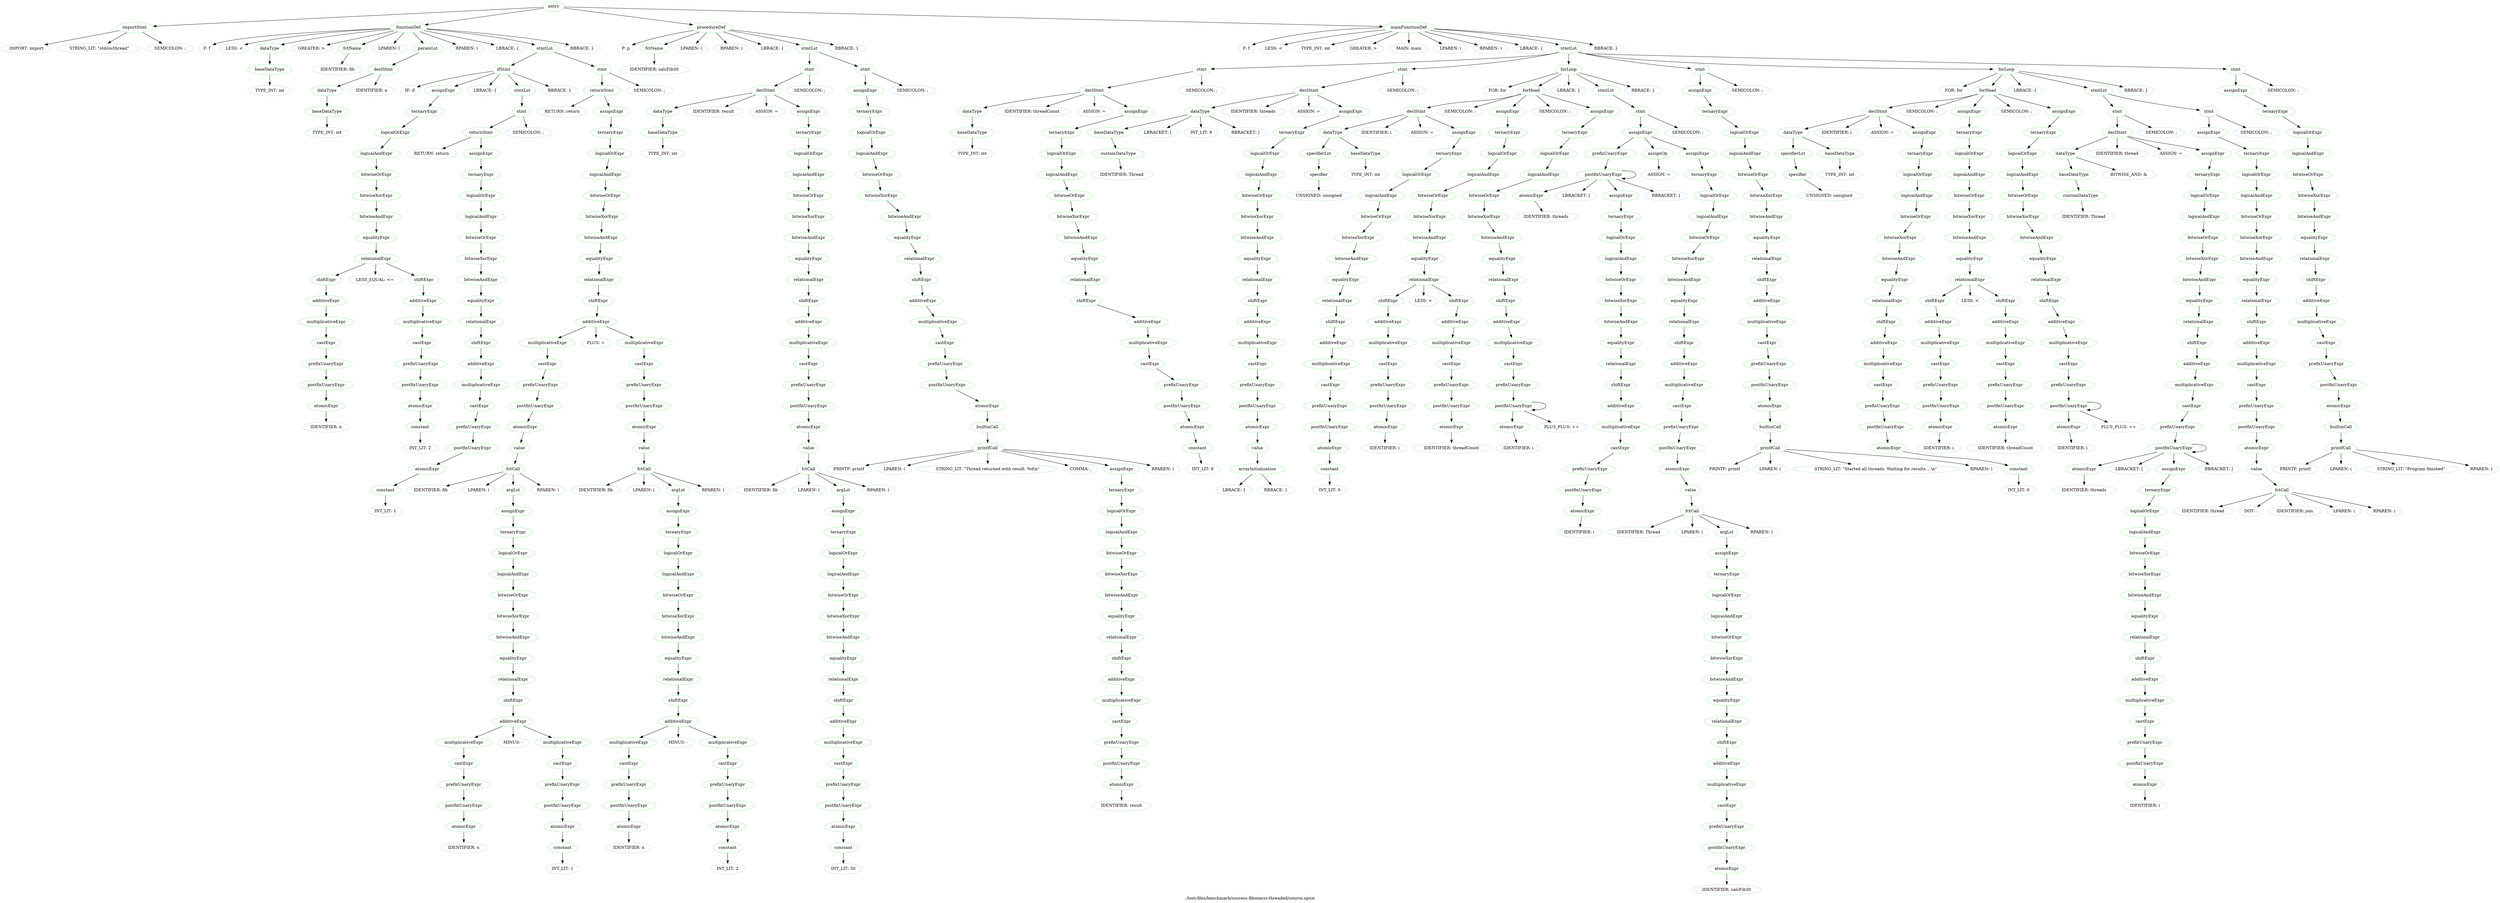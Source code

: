 digraph {
 rankdir="TB";
 label="./test-files/benchmark/success-fibonacci-threaded/source.spice";
 L1C0_entry [color="lightgreen",label="entry"];
 L1C0_importStmt [color="lightgreen",label="importStmt"];
 L1C0_entry -> L1C0_importStmt;
 L1C0 [color="lightblue",label="IMPORT: import"];
 L1C0_importStmt -> L1C0
 L1C7 [color="lightblue",label="STRING_LIT: \"std/os/thread\""];
 L1C0_importStmt -> L1C7
 L1C22 [color="lightblue",label="SEMICOLON: ;"];
 L1C0_importStmt -> L1C22
 L3C0_functionDef [color="lightgreen",label="functionDef"];
 L1C0_entry -> L3C0_functionDef;
 L3C0 [color="lightblue",label="F: f"];
 L3C0_functionDef -> L3C0
 L3C1 [color="lightblue",label="LESS: <"];
 L3C0_functionDef -> L3C1
 L3C2_dataType [color="lightgreen",label="dataType"];
 L3C0_functionDef -> L3C2_dataType;
 L3C2_baseDataType [color="lightgreen",label="baseDataType"];
 L3C2_dataType -> L3C2_baseDataType;
 L3C2 [color="lightblue",label="TYPE_INT: int"];
 L3C2_baseDataType -> L3C2
 L3C5 [color="lightblue",label="GREATER: >"];
 L3C0_functionDef -> L3C5
 L3C7_fctName [color="lightgreen",label="fctName"];
 L3C0_functionDef -> L3C7_fctName;
 L3C7 [color="lightblue",label="IDENTIFIER: fib"];
 L3C7_fctName -> L3C7
 L3C10 [color="lightblue",label="LPAREN: ("];
 L3C0_functionDef -> L3C10
 L3C11_paramLst [color="lightgreen",label="paramLst"];
 L3C0_functionDef -> L3C11_paramLst;
 L3C11_declStmt [color="lightgreen",label="declStmt"];
 L3C11_paramLst -> L3C11_declStmt;
 L3C11_dataType [color="lightgreen",label="dataType"];
 L3C11_declStmt -> L3C11_dataType;
 L3C11_baseDataType [color="lightgreen",label="baseDataType"];
 L3C11_dataType -> L3C11_baseDataType;
 L3C11 [color="lightblue",label="TYPE_INT: int"];
 L3C11_baseDataType -> L3C11
 L3C15 [color="lightblue",label="IDENTIFIER: n"];
 L3C11_declStmt -> L3C15
 L3C16 [color="lightblue",label="RPAREN: )"];
 L3C0_functionDef -> L3C16
 L3C18 [color="lightblue",label="LBRACE: {"];
 L3C0_functionDef -> L3C18
 L4C4_stmtLst [color="lightgreen",label="stmtLst"];
 L3C0_functionDef -> L4C4_stmtLst;
 L4C4_ifStmt [color="lightgreen",label="ifStmt"];
 L4C4_stmtLst -> L4C4_ifStmt;
 L4C4 [color="lightblue",label="IF: if"];
 L4C4_ifStmt -> L4C4
 L4C7_assignExpr [color="lightgreen",label="assignExpr"];
 L4C4_ifStmt -> L4C7_assignExpr;
 L4C7_ternaryExpr [color="lightgreen",label="ternaryExpr"];
 L4C7_assignExpr -> L4C7_ternaryExpr;
 L4C7_logicalOrExpr [color="lightgreen",label="logicalOrExpr"];
 L4C7_ternaryExpr -> L4C7_logicalOrExpr;
 L4C7_logicalAndExpr [color="lightgreen",label="logicalAndExpr"];
 L4C7_logicalOrExpr -> L4C7_logicalAndExpr;
 L4C7_bitwiseOrExpr [color="lightgreen",label="bitwiseOrExpr"];
 L4C7_logicalAndExpr -> L4C7_bitwiseOrExpr;
 L4C7_bitwiseXorExpr [color="lightgreen",label="bitwiseXorExpr"];
 L4C7_bitwiseOrExpr -> L4C7_bitwiseXorExpr;
 L4C7_bitwiseAndExpr [color="lightgreen",label="bitwiseAndExpr"];
 L4C7_bitwiseXorExpr -> L4C7_bitwiseAndExpr;
 L4C7_equalityExpr [color="lightgreen",label="equalityExpr"];
 L4C7_bitwiseAndExpr -> L4C7_equalityExpr;
 L4C7_relationalExpr [color="lightgreen",label="relationalExpr"];
 L4C7_equalityExpr -> L4C7_relationalExpr;
 L4C7_shiftExpr [color="lightgreen",label="shiftExpr"];
 L4C7_relationalExpr -> L4C7_shiftExpr;
 L4C7_additiveExpr [color="lightgreen",label="additiveExpr"];
 L4C7_shiftExpr -> L4C7_additiveExpr;
 L4C7_multiplicativeExpr [color="lightgreen",label="multiplicativeExpr"];
 L4C7_additiveExpr -> L4C7_multiplicativeExpr;
 L4C7_castExpr [color="lightgreen",label="castExpr"];
 L4C7_multiplicativeExpr -> L4C7_castExpr;
 L4C7_prefixUnaryExpr [color="lightgreen",label="prefixUnaryExpr"];
 L4C7_castExpr -> L4C7_prefixUnaryExpr;
 L4C7_postfixUnaryExpr [color="lightgreen",label="postfixUnaryExpr"];
 L4C7_prefixUnaryExpr -> L4C7_postfixUnaryExpr;
 L4C7_atomicExpr [color="lightgreen",label="atomicExpr"];
 L4C7_postfixUnaryExpr -> L4C7_atomicExpr;
 L4C7 [color="lightblue",label="IDENTIFIER: n"];
 L4C7_atomicExpr -> L4C7
 L4C9 [color="lightblue",label="LESS_EQUAL: <="];
 L4C7_relationalExpr -> L4C9
 L4C12_shiftExpr [color="lightgreen",label="shiftExpr"];
 L4C7_relationalExpr -> L4C12_shiftExpr;
 L4C12_additiveExpr [color="lightgreen",label="additiveExpr"];
 L4C12_shiftExpr -> L4C12_additiveExpr;
 L4C12_multiplicativeExpr [color="lightgreen",label="multiplicativeExpr"];
 L4C12_additiveExpr -> L4C12_multiplicativeExpr;
 L4C12_castExpr [color="lightgreen",label="castExpr"];
 L4C12_multiplicativeExpr -> L4C12_castExpr;
 L4C12_prefixUnaryExpr [color="lightgreen",label="prefixUnaryExpr"];
 L4C12_castExpr -> L4C12_prefixUnaryExpr;
 L4C12_postfixUnaryExpr [color="lightgreen",label="postfixUnaryExpr"];
 L4C12_prefixUnaryExpr -> L4C12_postfixUnaryExpr;
 L4C12_atomicExpr [color="lightgreen",label="atomicExpr"];
 L4C12_postfixUnaryExpr -> L4C12_atomicExpr;
 L4C12_constant [color="lightgreen",label="constant"];
 L4C12_atomicExpr -> L4C12_constant;
 L4C12 [color="lightblue",label="INT_LIT: 2"];
 L4C12_constant -> L4C12
 L4C14 [color="lightblue",label="LBRACE: {"];
 L4C4_ifStmt -> L4C14
 L4C16_stmtLst [color="lightgreen",label="stmtLst"];
 L4C4_ifStmt -> L4C16_stmtLst;
 L4C16_stmt [color="lightgreen",label="stmt"];
 L4C16_stmtLst -> L4C16_stmt;
 L4C16_returnStmt [color="lightgreen",label="returnStmt"];
 L4C16_stmt -> L4C16_returnStmt;
 L4C16 [color="lightblue",label="RETURN: return"];
 L4C16_returnStmt -> L4C16
 L4C23_assignExpr [color="lightgreen",label="assignExpr"];
 L4C16_returnStmt -> L4C23_assignExpr;
 L4C23_ternaryExpr [color="lightgreen",label="ternaryExpr"];
 L4C23_assignExpr -> L4C23_ternaryExpr;
 L4C23_logicalOrExpr [color="lightgreen",label="logicalOrExpr"];
 L4C23_ternaryExpr -> L4C23_logicalOrExpr;
 L4C23_logicalAndExpr [color="lightgreen",label="logicalAndExpr"];
 L4C23_logicalOrExpr -> L4C23_logicalAndExpr;
 L4C23_bitwiseOrExpr [color="lightgreen",label="bitwiseOrExpr"];
 L4C23_logicalAndExpr -> L4C23_bitwiseOrExpr;
 L4C23_bitwiseXorExpr [color="lightgreen",label="bitwiseXorExpr"];
 L4C23_bitwiseOrExpr -> L4C23_bitwiseXorExpr;
 L4C23_bitwiseAndExpr [color="lightgreen",label="bitwiseAndExpr"];
 L4C23_bitwiseXorExpr -> L4C23_bitwiseAndExpr;
 L4C23_equalityExpr [color="lightgreen",label="equalityExpr"];
 L4C23_bitwiseAndExpr -> L4C23_equalityExpr;
 L4C23_relationalExpr [color="lightgreen",label="relationalExpr"];
 L4C23_equalityExpr -> L4C23_relationalExpr;
 L4C23_shiftExpr [color="lightgreen",label="shiftExpr"];
 L4C23_relationalExpr -> L4C23_shiftExpr;
 L4C23_additiveExpr [color="lightgreen",label="additiveExpr"];
 L4C23_shiftExpr -> L4C23_additiveExpr;
 L4C23_multiplicativeExpr [color="lightgreen",label="multiplicativeExpr"];
 L4C23_additiveExpr -> L4C23_multiplicativeExpr;
 L4C23_castExpr [color="lightgreen",label="castExpr"];
 L4C23_multiplicativeExpr -> L4C23_castExpr;
 L4C23_prefixUnaryExpr [color="lightgreen",label="prefixUnaryExpr"];
 L4C23_castExpr -> L4C23_prefixUnaryExpr;
 L4C23_postfixUnaryExpr [color="lightgreen",label="postfixUnaryExpr"];
 L4C23_prefixUnaryExpr -> L4C23_postfixUnaryExpr;
 L4C23_atomicExpr [color="lightgreen",label="atomicExpr"];
 L4C23_postfixUnaryExpr -> L4C23_atomicExpr;
 L4C23_constant [color="lightgreen",label="constant"];
 L4C23_atomicExpr -> L4C23_constant;
 L4C23 [color="lightblue",label="INT_LIT: 1"];
 L4C23_constant -> L4C23
 L4C24 [color="lightblue",label="SEMICOLON: ;"];
 L4C16_stmt -> L4C24
 L4C26 [color="lightblue",label="RBRACE: }"];
 L4C4_ifStmt -> L4C26
 L5C4_stmt [color="lightgreen",label="stmt"];
 L4C4_stmtLst -> L5C4_stmt;
 L5C4_returnStmt [color="lightgreen",label="returnStmt"];
 L5C4_stmt -> L5C4_returnStmt;
 L5C4 [color="lightblue",label="RETURN: return"];
 L5C4_returnStmt -> L5C4
 L5C11_assignExpr [color="lightgreen",label="assignExpr"];
 L5C4_returnStmt -> L5C11_assignExpr;
 L5C11_ternaryExpr [color="lightgreen",label="ternaryExpr"];
 L5C11_assignExpr -> L5C11_ternaryExpr;
 L5C11_logicalOrExpr [color="lightgreen",label="logicalOrExpr"];
 L5C11_ternaryExpr -> L5C11_logicalOrExpr;
 L5C11_logicalAndExpr [color="lightgreen",label="logicalAndExpr"];
 L5C11_logicalOrExpr -> L5C11_logicalAndExpr;
 L5C11_bitwiseOrExpr [color="lightgreen",label="bitwiseOrExpr"];
 L5C11_logicalAndExpr -> L5C11_bitwiseOrExpr;
 L5C11_bitwiseXorExpr [color="lightgreen",label="bitwiseXorExpr"];
 L5C11_bitwiseOrExpr -> L5C11_bitwiseXorExpr;
 L5C11_bitwiseAndExpr [color="lightgreen",label="bitwiseAndExpr"];
 L5C11_bitwiseXorExpr -> L5C11_bitwiseAndExpr;
 L5C11_equalityExpr [color="lightgreen",label="equalityExpr"];
 L5C11_bitwiseAndExpr -> L5C11_equalityExpr;
 L5C11_relationalExpr [color="lightgreen",label="relationalExpr"];
 L5C11_equalityExpr -> L5C11_relationalExpr;
 L5C11_shiftExpr [color="lightgreen",label="shiftExpr"];
 L5C11_relationalExpr -> L5C11_shiftExpr;
 L5C11_additiveExpr [color="lightgreen",label="additiveExpr"];
 L5C11_shiftExpr -> L5C11_additiveExpr;
 L5C11_multiplicativeExpr [color="lightgreen",label="multiplicativeExpr"];
 L5C11_additiveExpr -> L5C11_multiplicativeExpr;
 L5C11_castExpr [color="lightgreen",label="castExpr"];
 L5C11_multiplicativeExpr -> L5C11_castExpr;
 L5C11_prefixUnaryExpr [color="lightgreen",label="prefixUnaryExpr"];
 L5C11_castExpr -> L5C11_prefixUnaryExpr;
 L5C11_postfixUnaryExpr [color="lightgreen",label="postfixUnaryExpr"];
 L5C11_prefixUnaryExpr -> L5C11_postfixUnaryExpr;
 L5C11_atomicExpr [color="lightgreen",label="atomicExpr"];
 L5C11_postfixUnaryExpr -> L5C11_atomicExpr;
 L5C11_value [color="lightgreen",label="value"];
 L5C11_atomicExpr -> L5C11_value;
 L5C11_fctCall [color="lightgreen",label="fctCall"];
 L5C11_value -> L5C11_fctCall;
 L5C11 [color="lightblue",label="IDENTIFIER: fib"];
 L5C11_fctCall -> L5C11
 L5C14 [color="lightblue",label="LPAREN: ("];
 L5C11_fctCall -> L5C14
 L5C15_argLst [color="lightgreen",label="argLst"];
 L5C11_fctCall -> L5C15_argLst;
 L5C15_assignExpr [color="lightgreen",label="assignExpr"];
 L5C15_argLst -> L5C15_assignExpr;
 L5C15_ternaryExpr [color="lightgreen",label="ternaryExpr"];
 L5C15_assignExpr -> L5C15_ternaryExpr;
 L5C15_logicalOrExpr [color="lightgreen",label="logicalOrExpr"];
 L5C15_ternaryExpr -> L5C15_logicalOrExpr;
 L5C15_logicalAndExpr [color="lightgreen",label="logicalAndExpr"];
 L5C15_logicalOrExpr -> L5C15_logicalAndExpr;
 L5C15_bitwiseOrExpr [color="lightgreen",label="bitwiseOrExpr"];
 L5C15_logicalAndExpr -> L5C15_bitwiseOrExpr;
 L5C15_bitwiseXorExpr [color="lightgreen",label="bitwiseXorExpr"];
 L5C15_bitwiseOrExpr -> L5C15_bitwiseXorExpr;
 L5C15_bitwiseAndExpr [color="lightgreen",label="bitwiseAndExpr"];
 L5C15_bitwiseXorExpr -> L5C15_bitwiseAndExpr;
 L5C15_equalityExpr [color="lightgreen",label="equalityExpr"];
 L5C15_bitwiseAndExpr -> L5C15_equalityExpr;
 L5C15_relationalExpr [color="lightgreen",label="relationalExpr"];
 L5C15_equalityExpr -> L5C15_relationalExpr;
 L5C15_shiftExpr [color="lightgreen",label="shiftExpr"];
 L5C15_relationalExpr -> L5C15_shiftExpr;
 L5C15_additiveExpr [color="lightgreen",label="additiveExpr"];
 L5C15_shiftExpr -> L5C15_additiveExpr;
 L5C15_multiplicativeExpr [color="lightgreen",label="multiplicativeExpr"];
 L5C15_additiveExpr -> L5C15_multiplicativeExpr;
 L5C15_castExpr [color="lightgreen",label="castExpr"];
 L5C15_multiplicativeExpr -> L5C15_castExpr;
 L5C15_prefixUnaryExpr [color="lightgreen",label="prefixUnaryExpr"];
 L5C15_castExpr -> L5C15_prefixUnaryExpr;
 L5C15_postfixUnaryExpr [color="lightgreen",label="postfixUnaryExpr"];
 L5C15_prefixUnaryExpr -> L5C15_postfixUnaryExpr;
 L5C15_atomicExpr [color="lightgreen",label="atomicExpr"];
 L5C15_postfixUnaryExpr -> L5C15_atomicExpr;
 L5C15 [color="lightblue",label="IDENTIFIER: n"];
 L5C15_atomicExpr -> L5C15
 L5C17 [color="lightblue",label="MINUS: -"];
 L5C15_additiveExpr -> L5C17
 L5C19_multiplicativeExpr [color="lightgreen",label="multiplicativeExpr"];
 L5C15_additiveExpr -> L5C19_multiplicativeExpr;
 L5C19_castExpr [color="lightgreen",label="castExpr"];
 L5C19_multiplicativeExpr -> L5C19_castExpr;
 L5C19_prefixUnaryExpr [color="lightgreen",label="prefixUnaryExpr"];
 L5C19_castExpr -> L5C19_prefixUnaryExpr;
 L5C19_postfixUnaryExpr [color="lightgreen",label="postfixUnaryExpr"];
 L5C19_prefixUnaryExpr -> L5C19_postfixUnaryExpr;
 L5C19_atomicExpr [color="lightgreen",label="atomicExpr"];
 L5C19_postfixUnaryExpr -> L5C19_atomicExpr;
 L5C19_constant [color="lightgreen",label="constant"];
 L5C19_atomicExpr -> L5C19_constant;
 L5C19 [color="lightblue",label="INT_LIT: 1"];
 L5C19_constant -> L5C19
 L5C20 [color="lightblue",label="RPAREN: )"];
 L5C11_fctCall -> L5C20
 L5C22 [color="lightblue",label="PLUS: +"];
 L5C11_additiveExpr -> L5C22
 L5C24_multiplicativeExpr [color="lightgreen",label="multiplicativeExpr"];
 L5C11_additiveExpr -> L5C24_multiplicativeExpr;
 L5C24_castExpr [color="lightgreen",label="castExpr"];
 L5C24_multiplicativeExpr -> L5C24_castExpr;
 L5C24_prefixUnaryExpr [color="lightgreen",label="prefixUnaryExpr"];
 L5C24_castExpr -> L5C24_prefixUnaryExpr;
 L5C24_postfixUnaryExpr [color="lightgreen",label="postfixUnaryExpr"];
 L5C24_prefixUnaryExpr -> L5C24_postfixUnaryExpr;
 L5C24_atomicExpr [color="lightgreen",label="atomicExpr"];
 L5C24_postfixUnaryExpr -> L5C24_atomicExpr;
 L5C24_value [color="lightgreen",label="value"];
 L5C24_atomicExpr -> L5C24_value;
 L5C24_fctCall [color="lightgreen",label="fctCall"];
 L5C24_value -> L5C24_fctCall;
 L5C24 [color="lightblue",label="IDENTIFIER: fib"];
 L5C24_fctCall -> L5C24
 L5C27 [color="lightblue",label="LPAREN: ("];
 L5C24_fctCall -> L5C27
 L5C28_argLst [color="lightgreen",label="argLst"];
 L5C24_fctCall -> L5C28_argLst;
 L5C28_assignExpr [color="lightgreen",label="assignExpr"];
 L5C28_argLst -> L5C28_assignExpr;
 L5C28_ternaryExpr [color="lightgreen",label="ternaryExpr"];
 L5C28_assignExpr -> L5C28_ternaryExpr;
 L5C28_logicalOrExpr [color="lightgreen",label="logicalOrExpr"];
 L5C28_ternaryExpr -> L5C28_logicalOrExpr;
 L5C28_logicalAndExpr [color="lightgreen",label="logicalAndExpr"];
 L5C28_logicalOrExpr -> L5C28_logicalAndExpr;
 L5C28_bitwiseOrExpr [color="lightgreen",label="bitwiseOrExpr"];
 L5C28_logicalAndExpr -> L5C28_bitwiseOrExpr;
 L5C28_bitwiseXorExpr [color="lightgreen",label="bitwiseXorExpr"];
 L5C28_bitwiseOrExpr -> L5C28_bitwiseXorExpr;
 L5C28_bitwiseAndExpr [color="lightgreen",label="bitwiseAndExpr"];
 L5C28_bitwiseXorExpr -> L5C28_bitwiseAndExpr;
 L5C28_equalityExpr [color="lightgreen",label="equalityExpr"];
 L5C28_bitwiseAndExpr -> L5C28_equalityExpr;
 L5C28_relationalExpr [color="lightgreen",label="relationalExpr"];
 L5C28_equalityExpr -> L5C28_relationalExpr;
 L5C28_shiftExpr [color="lightgreen",label="shiftExpr"];
 L5C28_relationalExpr -> L5C28_shiftExpr;
 L5C28_additiveExpr [color="lightgreen",label="additiveExpr"];
 L5C28_shiftExpr -> L5C28_additiveExpr;
 L5C28_multiplicativeExpr [color="lightgreen",label="multiplicativeExpr"];
 L5C28_additiveExpr -> L5C28_multiplicativeExpr;
 L5C28_castExpr [color="lightgreen",label="castExpr"];
 L5C28_multiplicativeExpr -> L5C28_castExpr;
 L5C28_prefixUnaryExpr [color="lightgreen",label="prefixUnaryExpr"];
 L5C28_castExpr -> L5C28_prefixUnaryExpr;
 L5C28_postfixUnaryExpr [color="lightgreen",label="postfixUnaryExpr"];
 L5C28_prefixUnaryExpr -> L5C28_postfixUnaryExpr;
 L5C28_atomicExpr [color="lightgreen",label="atomicExpr"];
 L5C28_postfixUnaryExpr -> L5C28_atomicExpr;
 L5C28 [color="lightblue",label="IDENTIFIER: n"];
 L5C28_atomicExpr -> L5C28
 L5C30 [color="lightblue",label="MINUS: -"];
 L5C28_additiveExpr -> L5C30
 L5C32_multiplicativeExpr [color="lightgreen",label="multiplicativeExpr"];
 L5C28_additiveExpr -> L5C32_multiplicativeExpr;
 L5C32_castExpr [color="lightgreen",label="castExpr"];
 L5C32_multiplicativeExpr -> L5C32_castExpr;
 L5C32_prefixUnaryExpr [color="lightgreen",label="prefixUnaryExpr"];
 L5C32_castExpr -> L5C32_prefixUnaryExpr;
 L5C32_postfixUnaryExpr [color="lightgreen",label="postfixUnaryExpr"];
 L5C32_prefixUnaryExpr -> L5C32_postfixUnaryExpr;
 L5C32_atomicExpr [color="lightgreen",label="atomicExpr"];
 L5C32_postfixUnaryExpr -> L5C32_atomicExpr;
 L5C32_constant [color="lightgreen",label="constant"];
 L5C32_atomicExpr -> L5C32_constant;
 L5C32 [color="lightblue",label="INT_LIT: 2"];
 L5C32_constant -> L5C32
 L5C33 [color="lightblue",label="RPAREN: )"];
 L5C24_fctCall -> L5C33
 L5C34 [color="lightblue",label="SEMICOLON: ;"];
 L5C4_stmt -> L5C34
 L6C0 [color="lightblue",label="RBRACE: }"];
 L3C0_functionDef -> L6C0
 L8C0_procedureDef [color="lightgreen",label="procedureDef"];
 L1C0_entry -> L8C0_procedureDef;
 L8C0 [color="lightblue",label="P: p"];
 L8C0_procedureDef -> L8C0
 L8C2_fctName [color="lightgreen",label="fctName"];
 L8C0_procedureDef -> L8C2_fctName;
 L8C2 [color="lightblue",label="IDENTIFIER: calcFib30"];
 L8C2_fctName -> L8C2
 L8C11 [color="lightblue",label="LPAREN: ("];
 L8C0_procedureDef -> L8C11
 L8C12 [color="lightblue",label="RPAREN: )"];
 L8C0_procedureDef -> L8C12
 L8C14 [color="lightblue",label="LBRACE: {"];
 L8C0_procedureDef -> L8C14
 L9C4_stmtLst [color="lightgreen",label="stmtLst"];
 L8C0_procedureDef -> L9C4_stmtLst;
 L9C4_stmt [color="lightgreen",label="stmt"];
 L9C4_stmtLst -> L9C4_stmt;
 L9C4_declStmt [color="lightgreen",label="declStmt"];
 L9C4_stmt -> L9C4_declStmt;
 L9C4_dataType [color="lightgreen",label="dataType"];
 L9C4_declStmt -> L9C4_dataType;
 L9C4_baseDataType [color="lightgreen",label="baseDataType"];
 L9C4_dataType -> L9C4_baseDataType;
 L9C4 [color="lightblue",label="TYPE_INT: int"];
 L9C4_baseDataType -> L9C4
 L9C8 [color="lightblue",label="IDENTIFIER: result"];
 L9C4_declStmt -> L9C8
 L9C15 [color="lightblue",label="ASSIGN: ="];
 L9C4_declStmt -> L9C15
 L9C17_assignExpr [color="lightgreen",label="assignExpr"];
 L9C4_declStmt -> L9C17_assignExpr;
 L9C17_ternaryExpr [color="lightgreen",label="ternaryExpr"];
 L9C17_assignExpr -> L9C17_ternaryExpr;
 L9C17_logicalOrExpr [color="lightgreen",label="logicalOrExpr"];
 L9C17_ternaryExpr -> L9C17_logicalOrExpr;
 L9C17_logicalAndExpr [color="lightgreen",label="logicalAndExpr"];
 L9C17_logicalOrExpr -> L9C17_logicalAndExpr;
 L9C17_bitwiseOrExpr [color="lightgreen",label="bitwiseOrExpr"];
 L9C17_logicalAndExpr -> L9C17_bitwiseOrExpr;
 L9C17_bitwiseXorExpr [color="lightgreen",label="bitwiseXorExpr"];
 L9C17_bitwiseOrExpr -> L9C17_bitwiseXorExpr;
 L9C17_bitwiseAndExpr [color="lightgreen",label="bitwiseAndExpr"];
 L9C17_bitwiseXorExpr -> L9C17_bitwiseAndExpr;
 L9C17_equalityExpr [color="lightgreen",label="equalityExpr"];
 L9C17_bitwiseAndExpr -> L9C17_equalityExpr;
 L9C17_relationalExpr [color="lightgreen",label="relationalExpr"];
 L9C17_equalityExpr -> L9C17_relationalExpr;
 L9C17_shiftExpr [color="lightgreen",label="shiftExpr"];
 L9C17_relationalExpr -> L9C17_shiftExpr;
 L9C17_additiveExpr [color="lightgreen",label="additiveExpr"];
 L9C17_shiftExpr -> L9C17_additiveExpr;
 L9C17_multiplicativeExpr [color="lightgreen",label="multiplicativeExpr"];
 L9C17_additiveExpr -> L9C17_multiplicativeExpr;
 L9C17_castExpr [color="lightgreen",label="castExpr"];
 L9C17_multiplicativeExpr -> L9C17_castExpr;
 L9C17_prefixUnaryExpr [color="lightgreen",label="prefixUnaryExpr"];
 L9C17_castExpr -> L9C17_prefixUnaryExpr;
 L9C17_postfixUnaryExpr [color="lightgreen",label="postfixUnaryExpr"];
 L9C17_prefixUnaryExpr -> L9C17_postfixUnaryExpr;
 L9C17_atomicExpr [color="lightgreen",label="atomicExpr"];
 L9C17_postfixUnaryExpr -> L9C17_atomicExpr;
 L9C17_value [color="lightgreen",label="value"];
 L9C17_atomicExpr -> L9C17_value;
 L9C17_fctCall [color="lightgreen",label="fctCall"];
 L9C17_value -> L9C17_fctCall;
 L9C17 [color="lightblue",label="IDENTIFIER: fib"];
 L9C17_fctCall -> L9C17
 L9C20 [color="lightblue",label="LPAREN: ("];
 L9C17_fctCall -> L9C20
 L9C21_argLst [color="lightgreen",label="argLst"];
 L9C17_fctCall -> L9C21_argLst;
 L9C21_assignExpr [color="lightgreen",label="assignExpr"];
 L9C21_argLst -> L9C21_assignExpr;
 L9C21_ternaryExpr [color="lightgreen",label="ternaryExpr"];
 L9C21_assignExpr -> L9C21_ternaryExpr;
 L9C21_logicalOrExpr [color="lightgreen",label="logicalOrExpr"];
 L9C21_ternaryExpr -> L9C21_logicalOrExpr;
 L9C21_logicalAndExpr [color="lightgreen",label="logicalAndExpr"];
 L9C21_logicalOrExpr -> L9C21_logicalAndExpr;
 L9C21_bitwiseOrExpr [color="lightgreen",label="bitwiseOrExpr"];
 L9C21_logicalAndExpr -> L9C21_bitwiseOrExpr;
 L9C21_bitwiseXorExpr [color="lightgreen",label="bitwiseXorExpr"];
 L9C21_bitwiseOrExpr -> L9C21_bitwiseXorExpr;
 L9C21_bitwiseAndExpr [color="lightgreen",label="bitwiseAndExpr"];
 L9C21_bitwiseXorExpr -> L9C21_bitwiseAndExpr;
 L9C21_equalityExpr [color="lightgreen",label="equalityExpr"];
 L9C21_bitwiseAndExpr -> L9C21_equalityExpr;
 L9C21_relationalExpr [color="lightgreen",label="relationalExpr"];
 L9C21_equalityExpr -> L9C21_relationalExpr;
 L9C21_shiftExpr [color="lightgreen",label="shiftExpr"];
 L9C21_relationalExpr -> L9C21_shiftExpr;
 L9C21_additiveExpr [color="lightgreen",label="additiveExpr"];
 L9C21_shiftExpr -> L9C21_additiveExpr;
 L9C21_multiplicativeExpr [color="lightgreen",label="multiplicativeExpr"];
 L9C21_additiveExpr -> L9C21_multiplicativeExpr;
 L9C21_castExpr [color="lightgreen",label="castExpr"];
 L9C21_multiplicativeExpr -> L9C21_castExpr;
 L9C21_prefixUnaryExpr [color="lightgreen",label="prefixUnaryExpr"];
 L9C21_castExpr -> L9C21_prefixUnaryExpr;
 L9C21_postfixUnaryExpr [color="lightgreen",label="postfixUnaryExpr"];
 L9C21_prefixUnaryExpr -> L9C21_postfixUnaryExpr;
 L9C21_atomicExpr [color="lightgreen",label="atomicExpr"];
 L9C21_postfixUnaryExpr -> L9C21_atomicExpr;
 L9C21_constant [color="lightgreen",label="constant"];
 L9C21_atomicExpr -> L9C21_constant;
 L9C21 [color="lightblue",label="INT_LIT: 30"];
 L9C21_constant -> L9C21
 L9C23 [color="lightblue",label="RPAREN: )"];
 L9C17_fctCall -> L9C23
 L9C24 [color="lightblue",label="SEMICOLON: ;"];
 L9C4_stmt -> L9C24
 L10C4_stmt [color="lightgreen",label="stmt"];
 L9C4_stmtLst -> L10C4_stmt;
 L10C4_assignExpr [color="lightgreen",label="assignExpr"];
 L10C4_stmt -> L10C4_assignExpr;
 L10C4_ternaryExpr [color="lightgreen",label="ternaryExpr"];
 L10C4_assignExpr -> L10C4_ternaryExpr;
 L10C4_logicalOrExpr [color="lightgreen",label="logicalOrExpr"];
 L10C4_ternaryExpr -> L10C4_logicalOrExpr;
 L10C4_logicalAndExpr [color="lightgreen",label="logicalAndExpr"];
 L10C4_logicalOrExpr -> L10C4_logicalAndExpr;
 L10C4_bitwiseOrExpr [color="lightgreen",label="bitwiseOrExpr"];
 L10C4_logicalAndExpr -> L10C4_bitwiseOrExpr;
 L10C4_bitwiseXorExpr [color="lightgreen",label="bitwiseXorExpr"];
 L10C4_bitwiseOrExpr -> L10C4_bitwiseXorExpr;
 L10C4_bitwiseAndExpr [color="lightgreen",label="bitwiseAndExpr"];
 L10C4_bitwiseXorExpr -> L10C4_bitwiseAndExpr;
 L10C4_equalityExpr [color="lightgreen",label="equalityExpr"];
 L10C4_bitwiseAndExpr -> L10C4_equalityExpr;
 L10C4_relationalExpr [color="lightgreen",label="relationalExpr"];
 L10C4_equalityExpr -> L10C4_relationalExpr;
 L10C4_shiftExpr [color="lightgreen",label="shiftExpr"];
 L10C4_relationalExpr -> L10C4_shiftExpr;
 L10C4_additiveExpr [color="lightgreen",label="additiveExpr"];
 L10C4_shiftExpr -> L10C4_additiveExpr;
 L10C4_multiplicativeExpr [color="lightgreen",label="multiplicativeExpr"];
 L10C4_additiveExpr -> L10C4_multiplicativeExpr;
 L10C4_castExpr [color="lightgreen",label="castExpr"];
 L10C4_multiplicativeExpr -> L10C4_castExpr;
 L10C4_prefixUnaryExpr [color="lightgreen",label="prefixUnaryExpr"];
 L10C4_castExpr -> L10C4_prefixUnaryExpr;
 L10C4_postfixUnaryExpr [color="lightgreen",label="postfixUnaryExpr"];
 L10C4_prefixUnaryExpr -> L10C4_postfixUnaryExpr;
 L10C4_atomicExpr [color="lightgreen",label="atomicExpr"];
 L10C4_postfixUnaryExpr -> L10C4_atomicExpr;
 L10C4_builtinCall [color="lightgreen",label="builtinCall"];
 L10C4_atomicExpr -> L10C4_builtinCall;
 L10C4_printfCall [color="lightgreen",label="printfCall"];
 L10C4_builtinCall -> L10C4_printfCall;
 L10C4 [color="lightblue",label="PRINTF: printf"];
 L10C4_printfCall -> L10C4
 L10C10 [color="lightblue",label="LPAREN: ("];
 L10C4_printfCall -> L10C10
 L10C11 [color="lightblue",label="STRING_LIT: \"Thread returned with result: %d\\n\""];
 L10C4_printfCall -> L10C11
 L10C46 [color="lightblue",label="COMMA: ,"];
 L10C4_printfCall -> L10C46
 L10C48_assignExpr [color="lightgreen",label="assignExpr"];
 L10C4_printfCall -> L10C48_assignExpr;
 L10C48_ternaryExpr [color="lightgreen",label="ternaryExpr"];
 L10C48_assignExpr -> L10C48_ternaryExpr;
 L10C48_logicalOrExpr [color="lightgreen",label="logicalOrExpr"];
 L10C48_ternaryExpr -> L10C48_logicalOrExpr;
 L10C48_logicalAndExpr [color="lightgreen",label="logicalAndExpr"];
 L10C48_logicalOrExpr -> L10C48_logicalAndExpr;
 L10C48_bitwiseOrExpr [color="lightgreen",label="bitwiseOrExpr"];
 L10C48_logicalAndExpr -> L10C48_bitwiseOrExpr;
 L10C48_bitwiseXorExpr [color="lightgreen",label="bitwiseXorExpr"];
 L10C48_bitwiseOrExpr -> L10C48_bitwiseXorExpr;
 L10C48_bitwiseAndExpr [color="lightgreen",label="bitwiseAndExpr"];
 L10C48_bitwiseXorExpr -> L10C48_bitwiseAndExpr;
 L10C48_equalityExpr [color="lightgreen",label="equalityExpr"];
 L10C48_bitwiseAndExpr -> L10C48_equalityExpr;
 L10C48_relationalExpr [color="lightgreen",label="relationalExpr"];
 L10C48_equalityExpr -> L10C48_relationalExpr;
 L10C48_shiftExpr [color="lightgreen",label="shiftExpr"];
 L10C48_relationalExpr -> L10C48_shiftExpr;
 L10C48_additiveExpr [color="lightgreen",label="additiveExpr"];
 L10C48_shiftExpr -> L10C48_additiveExpr;
 L10C48_multiplicativeExpr [color="lightgreen",label="multiplicativeExpr"];
 L10C48_additiveExpr -> L10C48_multiplicativeExpr;
 L10C48_castExpr [color="lightgreen",label="castExpr"];
 L10C48_multiplicativeExpr -> L10C48_castExpr;
 L10C48_prefixUnaryExpr [color="lightgreen",label="prefixUnaryExpr"];
 L10C48_castExpr -> L10C48_prefixUnaryExpr;
 L10C48_postfixUnaryExpr [color="lightgreen",label="postfixUnaryExpr"];
 L10C48_prefixUnaryExpr -> L10C48_postfixUnaryExpr;
 L10C48_atomicExpr [color="lightgreen",label="atomicExpr"];
 L10C48_postfixUnaryExpr -> L10C48_atomicExpr;
 L10C48 [color="lightblue",label="IDENTIFIER: result"];
 L10C48_atomicExpr -> L10C48
 L10C54 [color="lightblue",label="RPAREN: )"];
 L10C4_printfCall -> L10C54
 L10C55 [color="lightblue",label="SEMICOLON: ;"];
 L10C4_stmt -> L10C55
 L11C0 [color="lightblue",label="RBRACE: }"];
 L8C0_procedureDef -> L11C0
 L13C0_mainFunctionDef [color="lightgreen",label="mainFunctionDef"];
 L1C0_entry -> L13C0_mainFunctionDef;
 L13C0 [color="lightblue",label="F: f"];
 L13C0_mainFunctionDef -> L13C0
 L13C1 [color="lightblue",label="LESS: <"];
 L13C0_mainFunctionDef -> L13C1
 L13C2 [color="lightblue",label="TYPE_INT: int"];
 L13C0_mainFunctionDef -> L13C2
 L13C5 [color="lightblue",label="GREATER: >"];
 L13C0_mainFunctionDef -> L13C5
 L13C7 [color="lightblue",label="MAIN: main"];
 L13C0_mainFunctionDef -> L13C7
 L13C11 [color="lightblue",label="LPAREN: ("];
 L13C0_mainFunctionDef -> L13C11
 L13C12 [color="lightblue",label="RPAREN: )"];
 L13C0_mainFunctionDef -> L13C12
 L13C14 [color="lightblue",label="LBRACE: {"];
 L13C0_mainFunctionDef -> L13C14
 L14C4_stmtLst [color="lightgreen",label="stmtLst"];
 L13C0_mainFunctionDef -> L14C4_stmtLst;
 L14C4_stmt [color="lightgreen",label="stmt"];
 L14C4_stmtLst -> L14C4_stmt;
 L14C4_declStmt [color="lightgreen",label="declStmt"];
 L14C4_stmt -> L14C4_declStmt;
 L14C4_dataType [color="lightgreen",label="dataType"];
 L14C4_declStmt -> L14C4_dataType;
 L14C4_baseDataType [color="lightgreen",label="baseDataType"];
 L14C4_dataType -> L14C4_baseDataType;
 L14C4 [color="lightblue",label="TYPE_INT: int"];
 L14C4_baseDataType -> L14C4
 L14C8 [color="lightblue",label="IDENTIFIER: threadCount"];
 L14C4_declStmt -> L14C8
 L14C20 [color="lightblue",label="ASSIGN: ="];
 L14C4_declStmt -> L14C20
 L14C22_assignExpr [color="lightgreen",label="assignExpr"];
 L14C4_declStmt -> L14C22_assignExpr;
 L14C22_ternaryExpr [color="lightgreen",label="ternaryExpr"];
 L14C22_assignExpr -> L14C22_ternaryExpr;
 L14C22_logicalOrExpr [color="lightgreen",label="logicalOrExpr"];
 L14C22_ternaryExpr -> L14C22_logicalOrExpr;
 L14C22_logicalAndExpr [color="lightgreen",label="logicalAndExpr"];
 L14C22_logicalOrExpr -> L14C22_logicalAndExpr;
 L14C22_bitwiseOrExpr [color="lightgreen",label="bitwiseOrExpr"];
 L14C22_logicalAndExpr -> L14C22_bitwiseOrExpr;
 L14C22_bitwiseXorExpr [color="lightgreen",label="bitwiseXorExpr"];
 L14C22_bitwiseOrExpr -> L14C22_bitwiseXorExpr;
 L14C22_bitwiseAndExpr [color="lightgreen",label="bitwiseAndExpr"];
 L14C22_bitwiseXorExpr -> L14C22_bitwiseAndExpr;
 L14C22_equalityExpr [color="lightgreen",label="equalityExpr"];
 L14C22_bitwiseAndExpr -> L14C22_equalityExpr;
 L14C22_relationalExpr [color="lightgreen",label="relationalExpr"];
 L14C22_equalityExpr -> L14C22_relationalExpr;
 L14C22_shiftExpr [color="lightgreen",label="shiftExpr"];
 L14C22_relationalExpr -> L14C22_shiftExpr;
 L14C22_additiveExpr [color="lightgreen",label="additiveExpr"];
 L14C22_shiftExpr -> L14C22_additiveExpr;
 L14C22_multiplicativeExpr [color="lightgreen",label="multiplicativeExpr"];
 L14C22_additiveExpr -> L14C22_multiplicativeExpr;
 L14C22_castExpr [color="lightgreen",label="castExpr"];
 L14C22_multiplicativeExpr -> L14C22_castExpr;
 L14C22_prefixUnaryExpr [color="lightgreen",label="prefixUnaryExpr"];
 L14C22_castExpr -> L14C22_prefixUnaryExpr;
 L14C22_postfixUnaryExpr [color="lightgreen",label="postfixUnaryExpr"];
 L14C22_prefixUnaryExpr -> L14C22_postfixUnaryExpr;
 L14C22_atomicExpr [color="lightgreen",label="atomicExpr"];
 L14C22_postfixUnaryExpr -> L14C22_atomicExpr;
 L14C22_constant [color="lightgreen",label="constant"];
 L14C22_atomicExpr -> L14C22_constant;
 L14C22 [color="lightblue",label="INT_LIT: 8"];
 L14C22_constant -> L14C22
 L14C23 [color="lightblue",label="SEMICOLON: ;"];
 L14C4_stmt -> L14C23
 L15C4_stmt [color="lightgreen",label="stmt"];
 L14C4_stmtLst -> L15C4_stmt;
 L15C4_declStmt [color="lightgreen",label="declStmt"];
 L15C4_stmt -> L15C4_declStmt;
 L15C4_dataType [color="lightgreen",label="dataType"];
 L15C4_declStmt -> L15C4_dataType;
 L15C4_baseDataType [color="lightgreen",label="baseDataType"];
 L15C4_dataType -> L15C4_baseDataType;
 L15C4_customDataType [color="lightgreen",label="customDataType"];
 L15C4_baseDataType -> L15C4_customDataType;
 L15C4 [color="lightblue",label="IDENTIFIER: Thread"];
 L15C4_customDataType -> L15C4
 L15C10 [color="lightblue",label="LBRACKET: ["];
 L15C4_dataType -> L15C10
 L15C11 [color="lightblue",label="INT_LIT: 8"];
 L15C4_dataType -> L15C11
 L15C12 [color="lightblue",label="RBRACKET: ]"];
 L15C4_dataType -> L15C12
 L15C14 [color="lightblue",label="IDENTIFIER: threads"];
 L15C4_declStmt -> L15C14
 L15C22 [color="lightblue",label="ASSIGN: ="];
 L15C4_declStmt -> L15C22
 L15C24_assignExpr [color="lightgreen",label="assignExpr"];
 L15C4_declStmt -> L15C24_assignExpr;
 L15C24_ternaryExpr [color="lightgreen",label="ternaryExpr"];
 L15C24_assignExpr -> L15C24_ternaryExpr;
 L15C24_logicalOrExpr [color="lightgreen",label="logicalOrExpr"];
 L15C24_ternaryExpr -> L15C24_logicalOrExpr;
 L15C24_logicalAndExpr [color="lightgreen",label="logicalAndExpr"];
 L15C24_logicalOrExpr -> L15C24_logicalAndExpr;
 L15C24_bitwiseOrExpr [color="lightgreen",label="bitwiseOrExpr"];
 L15C24_logicalAndExpr -> L15C24_bitwiseOrExpr;
 L15C24_bitwiseXorExpr [color="lightgreen",label="bitwiseXorExpr"];
 L15C24_bitwiseOrExpr -> L15C24_bitwiseXorExpr;
 L15C24_bitwiseAndExpr [color="lightgreen",label="bitwiseAndExpr"];
 L15C24_bitwiseXorExpr -> L15C24_bitwiseAndExpr;
 L15C24_equalityExpr [color="lightgreen",label="equalityExpr"];
 L15C24_bitwiseAndExpr -> L15C24_equalityExpr;
 L15C24_relationalExpr [color="lightgreen",label="relationalExpr"];
 L15C24_equalityExpr -> L15C24_relationalExpr;
 L15C24_shiftExpr [color="lightgreen",label="shiftExpr"];
 L15C24_relationalExpr -> L15C24_shiftExpr;
 L15C24_additiveExpr [color="lightgreen",label="additiveExpr"];
 L15C24_shiftExpr -> L15C24_additiveExpr;
 L15C24_multiplicativeExpr [color="lightgreen",label="multiplicativeExpr"];
 L15C24_additiveExpr -> L15C24_multiplicativeExpr;
 L15C24_castExpr [color="lightgreen",label="castExpr"];
 L15C24_multiplicativeExpr -> L15C24_castExpr;
 L15C24_prefixUnaryExpr [color="lightgreen",label="prefixUnaryExpr"];
 L15C24_castExpr -> L15C24_prefixUnaryExpr;
 L15C24_postfixUnaryExpr [color="lightgreen",label="postfixUnaryExpr"];
 L15C24_prefixUnaryExpr -> L15C24_postfixUnaryExpr;
 L15C24_atomicExpr [color="lightgreen",label="atomicExpr"];
 L15C24_postfixUnaryExpr -> L15C24_atomicExpr;
 L15C24_value [color="lightgreen",label="value"];
 L15C24_atomicExpr -> L15C24_value;
 L15C24_arrayInitialization [color="lightgreen",label="arrayInitialization"];
 L15C24_value -> L15C24_arrayInitialization;
 L15C24 [color="lightblue",label="LBRACE: {"];
 L15C24_arrayInitialization -> L15C24
 L15C25 [color="lightblue",label="RBRACE: }"];
 L15C24_arrayInitialization -> L15C25
 L15C26 [color="lightblue",label="SEMICOLON: ;"];
 L15C4_stmt -> L15C26
 L16C4_forLoop [color="lightgreen",label="forLoop"];
 L14C4_stmtLst -> L16C4_forLoop;
 L16C4 [color="lightblue",label="FOR: for"];
 L16C4_forLoop -> L16C4
 L16C8_forHead [color="lightgreen",label="forHead"];
 L16C4_forLoop -> L16C8_forHead;
 L16C8_declStmt [color="lightgreen",label="declStmt"];
 L16C8_forHead -> L16C8_declStmt;
 L16C8_dataType [color="lightgreen",label="dataType"];
 L16C8_declStmt -> L16C8_dataType;
 L16C8_specifierLst [color="lightgreen",label="specifierLst"];
 L16C8_dataType -> L16C8_specifierLst;
 L16C8_specifier [color="lightgreen",label="specifier"];
 L16C8_specifierLst -> L16C8_specifier;
 L16C8 [color="lightblue",label="UNSIGNED: unsigned"];
 L16C8_specifier -> L16C8
 L16C17_baseDataType [color="lightgreen",label="baseDataType"];
 L16C8_dataType -> L16C17_baseDataType;
 L16C17 [color="lightblue",label="TYPE_INT: int"];
 L16C17_baseDataType -> L16C17
 L16C21 [color="lightblue",label="IDENTIFIER: i"];
 L16C8_declStmt -> L16C21
 L16C23 [color="lightblue",label="ASSIGN: ="];
 L16C8_declStmt -> L16C23
 L16C25_assignExpr [color="lightgreen",label="assignExpr"];
 L16C8_declStmt -> L16C25_assignExpr;
 L16C25_ternaryExpr [color="lightgreen",label="ternaryExpr"];
 L16C25_assignExpr -> L16C25_ternaryExpr;
 L16C25_logicalOrExpr [color="lightgreen",label="logicalOrExpr"];
 L16C25_ternaryExpr -> L16C25_logicalOrExpr;
 L16C25_logicalAndExpr [color="lightgreen",label="logicalAndExpr"];
 L16C25_logicalOrExpr -> L16C25_logicalAndExpr;
 L16C25_bitwiseOrExpr [color="lightgreen",label="bitwiseOrExpr"];
 L16C25_logicalAndExpr -> L16C25_bitwiseOrExpr;
 L16C25_bitwiseXorExpr [color="lightgreen",label="bitwiseXorExpr"];
 L16C25_bitwiseOrExpr -> L16C25_bitwiseXorExpr;
 L16C25_bitwiseAndExpr [color="lightgreen",label="bitwiseAndExpr"];
 L16C25_bitwiseXorExpr -> L16C25_bitwiseAndExpr;
 L16C25_equalityExpr [color="lightgreen",label="equalityExpr"];
 L16C25_bitwiseAndExpr -> L16C25_equalityExpr;
 L16C25_relationalExpr [color="lightgreen",label="relationalExpr"];
 L16C25_equalityExpr -> L16C25_relationalExpr;
 L16C25_shiftExpr [color="lightgreen",label="shiftExpr"];
 L16C25_relationalExpr -> L16C25_shiftExpr;
 L16C25_additiveExpr [color="lightgreen",label="additiveExpr"];
 L16C25_shiftExpr -> L16C25_additiveExpr;
 L16C25_multiplicativeExpr [color="lightgreen",label="multiplicativeExpr"];
 L16C25_additiveExpr -> L16C25_multiplicativeExpr;
 L16C25_castExpr [color="lightgreen",label="castExpr"];
 L16C25_multiplicativeExpr -> L16C25_castExpr;
 L16C25_prefixUnaryExpr [color="lightgreen",label="prefixUnaryExpr"];
 L16C25_castExpr -> L16C25_prefixUnaryExpr;
 L16C25_postfixUnaryExpr [color="lightgreen",label="postfixUnaryExpr"];
 L16C25_prefixUnaryExpr -> L16C25_postfixUnaryExpr;
 L16C25_atomicExpr [color="lightgreen",label="atomicExpr"];
 L16C25_postfixUnaryExpr -> L16C25_atomicExpr;
 L16C25_constant [color="lightgreen",label="constant"];
 L16C25_atomicExpr -> L16C25_constant;
 L16C25 [color="lightblue",label="INT_LIT: 0"];
 L16C25_constant -> L16C25
 L16C26 [color="lightblue",label="SEMICOLON: ;"];
 L16C8_forHead -> L16C26
 L16C28_assignExpr [color="lightgreen",label="assignExpr"];
 L16C8_forHead -> L16C28_assignExpr;
 L16C28_ternaryExpr [color="lightgreen",label="ternaryExpr"];
 L16C28_assignExpr -> L16C28_ternaryExpr;
 L16C28_logicalOrExpr [color="lightgreen",label="logicalOrExpr"];
 L16C28_ternaryExpr -> L16C28_logicalOrExpr;
 L16C28_logicalAndExpr [color="lightgreen",label="logicalAndExpr"];
 L16C28_logicalOrExpr -> L16C28_logicalAndExpr;
 L16C28_bitwiseOrExpr [color="lightgreen",label="bitwiseOrExpr"];
 L16C28_logicalAndExpr -> L16C28_bitwiseOrExpr;
 L16C28_bitwiseXorExpr [color="lightgreen",label="bitwiseXorExpr"];
 L16C28_bitwiseOrExpr -> L16C28_bitwiseXorExpr;
 L16C28_bitwiseAndExpr [color="lightgreen",label="bitwiseAndExpr"];
 L16C28_bitwiseXorExpr -> L16C28_bitwiseAndExpr;
 L16C28_equalityExpr [color="lightgreen",label="equalityExpr"];
 L16C28_bitwiseAndExpr -> L16C28_equalityExpr;
 L16C28_relationalExpr [color="lightgreen",label="relationalExpr"];
 L16C28_equalityExpr -> L16C28_relationalExpr;
 L16C28_shiftExpr [color="lightgreen",label="shiftExpr"];
 L16C28_relationalExpr -> L16C28_shiftExpr;
 L16C28_additiveExpr [color="lightgreen",label="additiveExpr"];
 L16C28_shiftExpr -> L16C28_additiveExpr;
 L16C28_multiplicativeExpr [color="lightgreen",label="multiplicativeExpr"];
 L16C28_additiveExpr -> L16C28_multiplicativeExpr;
 L16C28_castExpr [color="lightgreen",label="castExpr"];
 L16C28_multiplicativeExpr -> L16C28_castExpr;
 L16C28_prefixUnaryExpr [color="lightgreen",label="prefixUnaryExpr"];
 L16C28_castExpr -> L16C28_prefixUnaryExpr;
 L16C28_postfixUnaryExpr [color="lightgreen",label="postfixUnaryExpr"];
 L16C28_prefixUnaryExpr -> L16C28_postfixUnaryExpr;
 L16C28_atomicExpr [color="lightgreen",label="atomicExpr"];
 L16C28_postfixUnaryExpr -> L16C28_atomicExpr;
 L16C28 [color="lightblue",label="IDENTIFIER: i"];
 L16C28_atomicExpr -> L16C28
 L16C30 [color="lightblue",label="LESS: <"];
 L16C28_relationalExpr -> L16C30
 L16C32_shiftExpr [color="lightgreen",label="shiftExpr"];
 L16C28_relationalExpr -> L16C32_shiftExpr;
 L16C32_additiveExpr [color="lightgreen",label="additiveExpr"];
 L16C32_shiftExpr -> L16C32_additiveExpr;
 L16C32_multiplicativeExpr [color="lightgreen",label="multiplicativeExpr"];
 L16C32_additiveExpr -> L16C32_multiplicativeExpr;
 L16C32_castExpr [color="lightgreen",label="castExpr"];
 L16C32_multiplicativeExpr -> L16C32_castExpr;
 L16C32_prefixUnaryExpr [color="lightgreen",label="prefixUnaryExpr"];
 L16C32_castExpr -> L16C32_prefixUnaryExpr;
 L16C32_postfixUnaryExpr [color="lightgreen",label="postfixUnaryExpr"];
 L16C32_prefixUnaryExpr -> L16C32_postfixUnaryExpr;
 L16C32_atomicExpr [color="lightgreen",label="atomicExpr"];
 L16C32_postfixUnaryExpr -> L16C32_atomicExpr;
 L16C32 [color="lightblue",label="IDENTIFIER: threadCount"];
 L16C32_atomicExpr -> L16C32
 L16C43 [color="lightblue",label="SEMICOLON: ;"];
 L16C8_forHead -> L16C43
 L16C45_assignExpr [color="lightgreen",label="assignExpr"];
 L16C8_forHead -> L16C45_assignExpr;
 L16C45_ternaryExpr [color="lightgreen",label="ternaryExpr"];
 L16C45_assignExpr -> L16C45_ternaryExpr;
 L16C45_logicalOrExpr [color="lightgreen",label="logicalOrExpr"];
 L16C45_ternaryExpr -> L16C45_logicalOrExpr;
 L16C45_logicalAndExpr [color="lightgreen",label="logicalAndExpr"];
 L16C45_logicalOrExpr -> L16C45_logicalAndExpr;
 L16C45_bitwiseOrExpr [color="lightgreen",label="bitwiseOrExpr"];
 L16C45_logicalAndExpr -> L16C45_bitwiseOrExpr;
 L16C45_bitwiseXorExpr [color="lightgreen",label="bitwiseXorExpr"];
 L16C45_bitwiseOrExpr -> L16C45_bitwiseXorExpr;
 L16C45_bitwiseAndExpr [color="lightgreen",label="bitwiseAndExpr"];
 L16C45_bitwiseXorExpr -> L16C45_bitwiseAndExpr;
 L16C45_equalityExpr [color="lightgreen",label="equalityExpr"];
 L16C45_bitwiseAndExpr -> L16C45_equalityExpr;
 L16C45_relationalExpr [color="lightgreen",label="relationalExpr"];
 L16C45_equalityExpr -> L16C45_relationalExpr;
 L16C45_shiftExpr [color="lightgreen",label="shiftExpr"];
 L16C45_relationalExpr -> L16C45_shiftExpr;
 L16C45_additiveExpr [color="lightgreen",label="additiveExpr"];
 L16C45_shiftExpr -> L16C45_additiveExpr;
 L16C45_multiplicativeExpr [color="lightgreen",label="multiplicativeExpr"];
 L16C45_additiveExpr -> L16C45_multiplicativeExpr;
 L16C45_castExpr [color="lightgreen",label="castExpr"];
 L16C45_multiplicativeExpr -> L16C45_castExpr;
 L16C45_prefixUnaryExpr [color="lightgreen",label="prefixUnaryExpr"];
 L16C45_castExpr -> L16C45_prefixUnaryExpr;
 L16C45_postfixUnaryExpr [color="lightgreen",label="postfixUnaryExpr"];
 L16C45_prefixUnaryExpr -> L16C45_postfixUnaryExpr;
 L16C45_postfixUnaryExpr [color="lightgreen",label="postfixUnaryExpr"];
 L16C45_postfixUnaryExpr -> L16C45_postfixUnaryExpr;
 L16C45_atomicExpr [color="lightgreen",label="atomicExpr"];
 L16C45_postfixUnaryExpr -> L16C45_atomicExpr;
 L16C45 [color="lightblue",label="IDENTIFIER: i"];
 L16C45_atomicExpr -> L16C45
 L16C46 [color="lightblue",label="PLUS_PLUS: ++"];
 L16C45_postfixUnaryExpr -> L16C46
 L16C49 [color="lightblue",label="LBRACE: {"];
 L16C4_forLoop -> L16C49
 L17C8_stmtLst [color="lightgreen",label="stmtLst"];
 L16C4_forLoop -> L17C8_stmtLst;
 L17C8_stmt [color="lightgreen",label="stmt"];
 L17C8_stmtLst -> L17C8_stmt;
 L17C8_assignExpr [color="lightgreen",label="assignExpr"];
 L17C8_stmt -> L17C8_assignExpr;
 L17C8_prefixUnaryExpr [color="lightgreen",label="prefixUnaryExpr"];
 L17C8_assignExpr -> L17C8_prefixUnaryExpr;
 L17C8_postfixUnaryExpr [color="lightgreen",label="postfixUnaryExpr"];
 L17C8_prefixUnaryExpr -> L17C8_postfixUnaryExpr;
 L17C8_postfixUnaryExpr [color="lightgreen",label="postfixUnaryExpr"];
 L17C8_postfixUnaryExpr -> L17C8_postfixUnaryExpr;
 L17C8_atomicExpr [color="lightgreen",label="atomicExpr"];
 L17C8_postfixUnaryExpr -> L17C8_atomicExpr;
 L17C8 [color="lightblue",label="IDENTIFIER: threads"];
 L17C8_atomicExpr -> L17C8
 L17C15 [color="lightblue",label="LBRACKET: ["];
 L17C8_postfixUnaryExpr -> L17C15
 L17C16_assignExpr [color="lightgreen",label="assignExpr"];
 L17C8_postfixUnaryExpr -> L17C16_assignExpr;
 L17C16_ternaryExpr [color="lightgreen",label="ternaryExpr"];
 L17C16_assignExpr -> L17C16_ternaryExpr;
 L17C16_logicalOrExpr [color="lightgreen",label="logicalOrExpr"];
 L17C16_ternaryExpr -> L17C16_logicalOrExpr;
 L17C16_logicalAndExpr [color="lightgreen",label="logicalAndExpr"];
 L17C16_logicalOrExpr -> L17C16_logicalAndExpr;
 L17C16_bitwiseOrExpr [color="lightgreen",label="bitwiseOrExpr"];
 L17C16_logicalAndExpr -> L17C16_bitwiseOrExpr;
 L17C16_bitwiseXorExpr [color="lightgreen",label="bitwiseXorExpr"];
 L17C16_bitwiseOrExpr -> L17C16_bitwiseXorExpr;
 L17C16_bitwiseAndExpr [color="lightgreen",label="bitwiseAndExpr"];
 L17C16_bitwiseXorExpr -> L17C16_bitwiseAndExpr;
 L17C16_equalityExpr [color="lightgreen",label="equalityExpr"];
 L17C16_bitwiseAndExpr -> L17C16_equalityExpr;
 L17C16_relationalExpr [color="lightgreen",label="relationalExpr"];
 L17C16_equalityExpr -> L17C16_relationalExpr;
 L17C16_shiftExpr [color="lightgreen",label="shiftExpr"];
 L17C16_relationalExpr -> L17C16_shiftExpr;
 L17C16_additiveExpr [color="lightgreen",label="additiveExpr"];
 L17C16_shiftExpr -> L17C16_additiveExpr;
 L17C16_multiplicativeExpr [color="lightgreen",label="multiplicativeExpr"];
 L17C16_additiveExpr -> L17C16_multiplicativeExpr;
 L17C16_castExpr [color="lightgreen",label="castExpr"];
 L17C16_multiplicativeExpr -> L17C16_castExpr;
 L17C16_prefixUnaryExpr [color="lightgreen",label="prefixUnaryExpr"];
 L17C16_castExpr -> L17C16_prefixUnaryExpr;
 L17C16_postfixUnaryExpr [color="lightgreen",label="postfixUnaryExpr"];
 L17C16_prefixUnaryExpr -> L17C16_postfixUnaryExpr;
 L17C16_atomicExpr [color="lightgreen",label="atomicExpr"];
 L17C16_postfixUnaryExpr -> L17C16_atomicExpr;
 L17C16 [color="lightblue",label="IDENTIFIER: i"];
 L17C16_atomicExpr -> L17C16
 L17C17 [color="lightblue",label="RBRACKET: ]"];
 L17C8_postfixUnaryExpr -> L17C17
 L17C19_assignOp [color="lightgreen",label="assignOp"];
 L17C8_assignExpr -> L17C19_assignOp;
 L17C19 [color="lightblue",label="ASSIGN: ="];
 L17C19_assignOp -> L17C19
 L17C21_assignExpr [color="lightgreen",label="assignExpr"];
 L17C8_assignExpr -> L17C21_assignExpr;
 L17C21_ternaryExpr [color="lightgreen",label="ternaryExpr"];
 L17C21_assignExpr -> L17C21_ternaryExpr;
 L17C21_logicalOrExpr [color="lightgreen",label="logicalOrExpr"];
 L17C21_ternaryExpr -> L17C21_logicalOrExpr;
 L17C21_logicalAndExpr [color="lightgreen",label="logicalAndExpr"];
 L17C21_logicalOrExpr -> L17C21_logicalAndExpr;
 L17C21_bitwiseOrExpr [color="lightgreen",label="bitwiseOrExpr"];
 L17C21_logicalAndExpr -> L17C21_bitwiseOrExpr;
 L17C21_bitwiseXorExpr [color="lightgreen",label="bitwiseXorExpr"];
 L17C21_bitwiseOrExpr -> L17C21_bitwiseXorExpr;
 L17C21_bitwiseAndExpr [color="lightgreen",label="bitwiseAndExpr"];
 L17C21_bitwiseXorExpr -> L17C21_bitwiseAndExpr;
 L17C21_equalityExpr [color="lightgreen",label="equalityExpr"];
 L17C21_bitwiseAndExpr -> L17C21_equalityExpr;
 L17C21_relationalExpr [color="lightgreen",label="relationalExpr"];
 L17C21_equalityExpr -> L17C21_relationalExpr;
 L17C21_shiftExpr [color="lightgreen",label="shiftExpr"];
 L17C21_relationalExpr -> L17C21_shiftExpr;
 L17C21_additiveExpr [color="lightgreen",label="additiveExpr"];
 L17C21_shiftExpr -> L17C21_additiveExpr;
 L17C21_multiplicativeExpr [color="lightgreen",label="multiplicativeExpr"];
 L17C21_additiveExpr -> L17C21_multiplicativeExpr;
 L17C21_castExpr [color="lightgreen",label="castExpr"];
 L17C21_multiplicativeExpr -> L17C21_castExpr;
 L17C21_prefixUnaryExpr [color="lightgreen",label="prefixUnaryExpr"];
 L17C21_castExpr -> L17C21_prefixUnaryExpr;
 L17C21_postfixUnaryExpr [color="lightgreen",label="postfixUnaryExpr"];
 L17C21_prefixUnaryExpr -> L17C21_postfixUnaryExpr;
 L17C21_atomicExpr [color="lightgreen",label="atomicExpr"];
 L17C21_postfixUnaryExpr -> L17C21_atomicExpr;
 L17C21_value [color="lightgreen",label="value"];
 L17C21_atomicExpr -> L17C21_value;
 L17C21_fctCall [color="lightgreen",label="fctCall"];
 L17C21_value -> L17C21_fctCall;
 L17C21 [color="lightblue",label="IDENTIFIER: Thread"];
 L17C21_fctCall -> L17C21
 L17C27 [color="lightblue",label="LPAREN: ("];
 L17C21_fctCall -> L17C27
 L17C28_argLst [color="lightgreen",label="argLst"];
 L17C21_fctCall -> L17C28_argLst;
 L17C28_assignExpr [color="lightgreen",label="assignExpr"];
 L17C28_argLst -> L17C28_assignExpr;
 L17C28_ternaryExpr [color="lightgreen",label="ternaryExpr"];
 L17C28_assignExpr -> L17C28_ternaryExpr;
 L17C28_logicalOrExpr [color="lightgreen",label="logicalOrExpr"];
 L17C28_ternaryExpr -> L17C28_logicalOrExpr;
 L17C28_logicalAndExpr [color="lightgreen",label="logicalAndExpr"];
 L17C28_logicalOrExpr -> L17C28_logicalAndExpr;
 L17C28_bitwiseOrExpr [color="lightgreen",label="bitwiseOrExpr"];
 L17C28_logicalAndExpr -> L17C28_bitwiseOrExpr;
 L17C28_bitwiseXorExpr [color="lightgreen",label="bitwiseXorExpr"];
 L17C28_bitwiseOrExpr -> L17C28_bitwiseXorExpr;
 L17C28_bitwiseAndExpr [color="lightgreen",label="bitwiseAndExpr"];
 L17C28_bitwiseXorExpr -> L17C28_bitwiseAndExpr;
 L17C28_equalityExpr [color="lightgreen",label="equalityExpr"];
 L17C28_bitwiseAndExpr -> L17C28_equalityExpr;
 L17C28_relationalExpr [color="lightgreen",label="relationalExpr"];
 L17C28_equalityExpr -> L17C28_relationalExpr;
 L17C28_shiftExpr [color="lightgreen",label="shiftExpr"];
 L17C28_relationalExpr -> L17C28_shiftExpr;
 L17C28_additiveExpr [color="lightgreen",label="additiveExpr"];
 L17C28_shiftExpr -> L17C28_additiveExpr;
 L17C28_multiplicativeExpr [color="lightgreen",label="multiplicativeExpr"];
 L17C28_additiveExpr -> L17C28_multiplicativeExpr;
 L17C28_castExpr [color="lightgreen",label="castExpr"];
 L17C28_multiplicativeExpr -> L17C28_castExpr;
 L17C28_prefixUnaryExpr [color="lightgreen",label="prefixUnaryExpr"];
 L17C28_castExpr -> L17C28_prefixUnaryExpr;
 L17C28_postfixUnaryExpr [color="lightgreen",label="postfixUnaryExpr"];
 L17C28_prefixUnaryExpr -> L17C28_postfixUnaryExpr;
 L17C28_atomicExpr [color="lightgreen",label="atomicExpr"];
 L17C28_postfixUnaryExpr -> L17C28_atomicExpr;
 L17C28 [color="lightblue",label="IDENTIFIER: calcFib30"];
 L17C28_atomicExpr -> L17C28
 L17C37 [color="lightblue",label="RPAREN: )"];
 L17C21_fctCall -> L17C37
 L17C38 [color="lightblue",label="SEMICOLON: ;"];
 L17C8_stmt -> L17C38
 L18C4 [color="lightblue",label="RBRACE: }"];
 L16C4_forLoop -> L18C4
 L19C4_stmt [color="lightgreen",label="stmt"];
 L14C4_stmtLst -> L19C4_stmt;
 L19C4_assignExpr [color="lightgreen",label="assignExpr"];
 L19C4_stmt -> L19C4_assignExpr;
 L19C4_ternaryExpr [color="lightgreen",label="ternaryExpr"];
 L19C4_assignExpr -> L19C4_ternaryExpr;
 L19C4_logicalOrExpr [color="lightgreen",label="logicalOrExpr"];
 L19C4_ternaryExpr -> L19C4_logicalOrExpr;
 L19C4_logicalAndExpr [color="lightgreen",label="logicalAndExpr"];
 L19C4_logicalOrExpr -> L19C4_logicalAndExpr;
 L19C4_bitwiseOrExpr [color="lightgreen",label="bitwiseOrExpr"];
 L19C4_logicalAndExpr -> L19C4_bitwiseOrExpr;
 L19C4_bitwiseXorExpr [color="lightgreen",label="bitwiseXorExpr"];
 L19C4_bitwiseOrExpr -> L19C4_bitwiseXorExpr;
 L19C4_bitwiseAndExpr [color="lightgreen",label="bitwiseAndExpr"];
 L19C4_bitwiseXorExpr -> L19C4_bitwiseAndExpr;
 L19C4_equalityExpr [color="lightgreen",label="equalityExpr"];
 L19C4_bitwiseAndExpr -> L19C4_equalityExpr;
 L19C4_relationalExpr [color="lightgreen",label="relationalExpr"];
 L19C4_equalityExpr -> L19C4_relationalExpr;
 L19C4_shiftExpr [color="lightgreen",label="shiftExpr"];
 L19C4_relationalExpr -> L19C4_shiftExpr;
 L19C4_additiveExpr [color="lightgreen",label="additiveExpr"];
 L19C4_shiftExpr -> L19C4_additiveExpr;
 L19C4_multiplicativeExpr [color="lightgreen",label="multiplicativeExpr"];
 L19C4_additiveExpr -> L19C4_multiplicativeExpr;
 L19C4_castExpr [color="lightgreen",label="castExpr"];
 L19C4_multiplicativeExpr -> L19C4_castExpr;
 L19C4_prefixUnaryExpr [color="lightgreen",label="prefixUnaryExpr"];
 L19C4_castExpr -> L19C4_prefixUnaryExpr;
 L19C4_postfixUnaryExpr [color="lightgreen",label="postfixUnaryExpr"];
 L19C4_prefixUnaryExpr -> L19C4_postfixUnaryExpr;
 L19C4_atomicExpr [color="lightgreen",label="atomicExpr"];
 L19C4_postfixUnaryExpr -> L19C4_atomicExpr;
 L19C4_builtinCall [color="lightgreen",label="builtinCall"];
 L19C4_atomicExpr -> L19C4_builtinCall;
 L19C4_printfCall [color="lightgreen",label="printfCall"];
 L19C4_builtinCall -> L19C4_printfCall;
 L19C4 [color="lightblue",label="PRINTF: printf"];
 L19C4_printfCall -> L19C4
 L19C10 [color="lightblue",label="LPAREN: ("];
 L19C4_printfCall -> L19C10
 L19C11 [color="lightblue",label="STRING_LIT: \"Started all threads. Waiting for results ...\\n\""];
 L19C4_printfCall -> L19C11
 L19C59 [color="lightblue",label="RPAREN: )"];
 L19C4_printfCall -> L19C59
 L19C60 [color="lightblue",label="SEMICOLON: ;"];
 L19C4_stmt -> L19C60
 L20C4_forLoop [color="lightgreen",label="forLoop"];
 L14C4_stmtLst -> L20C4_forLoop;
 L20C4 [color="lightblue",label="FOR: for"];
 L20C4_forLoop -> L20C4
 L20C8_forHead [color="lightgreen",label="forHead"];
 L20C4_forLoop -> L20C8_forHead;
 L20C8_declStmt [color="lightgreen",label="declStmt"];
 L20C8_forHead -> L20C8_declStmt;
 L20C8_dataType [color="lightgreen",label="dataType"];
 L20C8_declStmt -> L20C8_dataType;
 L20C8_specifierLst [color="lightgreen",label="specifierLst"];
 L20C8_dataType -> L20C8_specifierLst;
 L20C8_specifier [color="lightgreen",label="specifier"];
 L20C8_specifierLst -> L20C8_specifier;
 L20C8 [color="lightblue",label="UNSIGNED: unsigned"];
 L20C8_specifier -> L20C8
 L20C17_baseDataType [color="lightgreen",label="baseDataType"];
 L20C8_dataType -> L20C17_baseDataType;
 L20C17 [color="lightblue",label="TYPE_INT: int"];
 L20C17_baseDataType -> L20C17
 L20C21 [color="lightblue",label="IDENTIFIER: i"];
 L20C8_declStmt -> L20C21
 L20C23 [color="lightblue",label="ASSIGN: ="];
 L20C8_declStmt -> L20C23
 L20C25_assignExpr [color="lightgreen",label="assignExpr"];
 L20C8_declStmt -> L20C25_assignExpr;
 L20C25_ternaryExpr [color="lightgreen",label="ternaryExpr"];
 L20C25_assignExpr -> L20C25_ternaryExpr;
 L20C25_logicalOrExpr [color="lightgreen",label="logicalOrExpr"];
 L20C25_ternaryExpr -> L20C25_logicalOrExpr;
 L20C25_logicalAndExpr [color="lightgreen",label="logicalAndExpr"];
 L20C25_logicalOrExpr -> L20C25_logicalAndExpr;
 L20C25_bitwiseOrExpr [color="lightgreen",label="bitwiseOrExpr"];
 L20C25_logicalAndExpr -> L20C25_bitwiseOrExpr;
 L20C25_bitwiseXorExpr [color="lightgreen",label="bitwiseXorExpr"];
 L20C25_bitwiseOrExpr -> L20C25_bitwiseXorExpr;
 L20C25_bitwiseAndExpr [color="lightgreen",label="bitwiseAndExpr"];
 L20C25_bitwiseXorExpr -> L20C25_bitwiseAndExpr;
 L20C25_equalityExpr [color="lightgreen",label="equalityExpr"];
 L20C25_bitwiseAndExpr -> L20C25_equalityExpr;
 L20C25_relationalExpr [color="lightgreen",label="relationalExpr"];
 L20C25_equalityExpr -> L20C25_relationalExpr;
 L20C25_shiftExpr [color="lightgreen",label="shiftExpr"];
 L20C25_relationalExpr -> L20C25_shiftExpr;
 L20C25_additiveExpr [color="lightgreen",label="additiveExpr"];
 L20C25_shiftExpr -> L20C25_additiveExpr;
 L20C25_multiplicativeExpr [color="lightgreen",label="multiplicativeExpr"];
 L20C25_additiveExpr -> L20C25_multiplicativeExpr;
 L20C25_castExpr [color="lightgreen",label="castExpr"];
 L20C25_multiplicativeExpr -> L20C25_castExpr;
 L20C25_prefixUnaryExpr [color="lightgreen",label="prefixUnaryExpr"];
 L20C25_castExpr -> L20C25_prefixUnaryExpr;
 L20C25_postfixUnaryExpr [color="lightgreen",label="postfixUnaryExpr"];
 L20C25_prefixUnaryExpr -> L20C25_postfixUnaryExpr;
 L20C25_atomicExpr [color="lightgreen",label="atomicExpr"];
 L20C25_postfixUnaryExpr -> L20C25_atomicExpr;
 L20C25_constant [color="lightgreen",label="constant"];
 L20C25_atomicExpr -> L20C25_constant;
 L20C25 [color="lightblue",label="INT_LIT: 0"];
 L20C25_constant -> L20C25
 L20C26 [color="lightblue",label="SEMICOLON: ;"];
 L20C8_forHead -> L20C26
 L20C28_assignExpr [color="lightgreen",label="assignExpr"];
 L20C8_forHead -> L20C28_assignExpr;
 L20C28_ternaryExpr [color="lightgreen",label="ternaryExpr"];
 L20C28_assignExpr -> L20C28_ternaryExpr;
 L20C28_logicalOrExpr [color="lightgreen",label="logicalOrExpr"];
 L20C28_ternaryExpr -> L20C28_logicalOrExpr;
 L20C28_logicalAndExpr [color="lightgreen",label="logicalAndExpr"];
 L20C28_logicalOrExpr -> L20C28_logicalAndExpr;
 L20C28_bitwiseOrExpr [color="lightgreen",label="bitwiseOrExpr"];
 L20C28_logicalAndExpr -> L20C28_bitwiseOrExpr;
 L20C28_bitwiseXorExpr [color="lightgreen",label="bitwiseXorExpr"];
 L20C28_bitwiseOrExpr -> L20C28_bitwiseXorExpr;
 L20C28_bitwiseAndExpr [color="lightgreen",label="bitwiseAndExpr"];
 L20C28_bitwiseXorExpr -> L20C28_bitwiseAndExpr;
 L20C28_equalityExpr [color="lightgreen",label="equalityExpr"];
 L20C28_bitwiseAndExpr -> L20C28_equalityExpr;
 L20C28_relationalExpr [color="lightgreen",label="relationalExpr"];
 L20C28_equalityExpr -> L20C28_relationalExpr;
 L20C28_shiftExpr [color="lightgreen",label="shiftExpr"];
 L20C28_relationalExpr -> L20C28_shiftExpr;
 L20C28_additiveExpr [color="lightgreen",label="additiveExpr"];
 L20C28_shiftExpr -> L20C28_additiveExpr;
 L20C28_multiplicativeExpr [color="lightgreen",label="multiplicativeExpr"];
 L20C28_additiveExpr -> L20C28_multiplicativeExpr;
 L20C28_castExpr [color="lightgreen",label="castExpr"];
 L20C28_multiplicativeExpr -> L20C28_castExpr;
 L20C28_prefixUnaryExpr [color="lightgreen",label="prefixUnaryExpr"];
 L20C28_castExpr -> L20C28_prefixUnaryExpr;
 L20C28_postfixUnaryExpr [color="lightgreen",label="postfixUnaryExpr"];
 L20C28_prefixUnaryExpr -> L20C28_postfixUnaryExpr;
 L20C28_atomicExpr [color="lightgreen",label="atomicExpr"];
 L20C28_postfixUnaryExpr -> L20C28_atomicExpr;
 L20C28 [color="lightblue",label="IDENTIFIER: i"];
 L20C28_atomicExpr -> L20C28
 L20C30 [color="lightblue",label="LESS: <"];
 L20C28_relationalExpr -> L20C30
 L20C32_shiftExpr [color="lightgreen",label="shiftExpr"];
 L20C28_relationalExpr -> L20C32_shiftExpr;
 L20C32_additiveExpr [color="lightgreen",label="additiveExpr"];
 L20C32_shiftExpr -> L20C32_additiveExpr;
 L20C32_multiplicativeExpr [color="lightgreen",label="multiplicativeExpr"];
 L20C32_additiveExpr -> L20C32_multiplicativeExpr;
 L20C32_castExpr [color="lightgreen",label="castExpr"];
 L20C32_multiplicativeExpr -> L20C32_castExpr;
 L20C32_prefixUnaryExpr [color="lightgreen",label="prefixUnaryExpr"];
 L20C32_castExpr -> L20C32_prefixUnaryExpr;
 L20C32_postfixUnaryExpr [color="lightgreen",label="postfixUnaryExpr"];
 L20C32_prefixUnaryExpr -> L20C32_postfixUnaryExpr;
 L20C32_atomicExpr [color="lightgreen",label="atomicExpr"];
 L20C32_postfixUnaryExpr -> L20C32_atomicExpr;
 L20C32 [color="lightblue",label="IDENTIFIER: threadCount"];
 L20C32_atomicExpr -> L20C32
 L20C43 [color="lightblue",label="SEMICOLON: ;"];
 L20C8_forHead -> L20C43
 L20C45_assignExpr [color="lightgreen",label="assignExpr"];
 L20C8_forHead -> L20C45_assignExpr;
 L20C45_ternaryExpr [color="lightgreen",label="ternaryExpr"];
 L20C45_assignExpr -> L20C45_ternaryExpr;
 L20C45_logicalOrExpr [color="lightgreen",label="logicalOrExpr"];
 L20C45_ternaryExpr -> L20C45_logicalOrExpr;
 L20C45_logicalAndExpr [color="lightgreen",label="logicalAndExpr"];
 L20C45_logicalOrExpr -> L20C45_logicalAndExpr;
 L20C45_bitwiseOrExpr [color="lightgreen",label="bitwiseOrExpr"];
 L20C45_logicalAndExpr -> L20C45_bitwiseOrExpr;
 L20C45_bitwiseXorExpr [color="lightgreen",label="bitwiseXorExpr"];
 L20C45_bitwiseOrExpr -> L20C45_bitwiseXorExpr;
 L20C45_bitwiseAndExpr [color="lightgreen",label="bitwiseAndExpr"];
 L20C45_bitwiseXorExpr -> L20C45_bitwiseAndExpr;
 L20C45_equalityExpr [color="lightgreen",label="equalityExpr"];
 L20C45_bitwiseAndExpr -> L20C45_equalityExpr;
 L20C45_relationalExpr [color="lightgreen",label="relationalExpr"];
 L20C45_equalityExpr -> L20C45_relationalExpr;
 L20C45_shiftExpr [color="lightgreen",label="shiftExpr"];
 L20C45_relationalExpr -> L20C45_shiftExpr;
 L20C45_additiveExpr [color="lightgreen",label="additiveExpr"];
 L20C45_shiftExpr -> L20C45_additiveExpr;
 L20C45_multiplicativeExpr [color="lightgreen",label="multiplicativeExpr"];
 L20C45_additiveExpr -> L20C45_multiplicativeExpr;
 L20C45_castExpr [color="lightgreen",label="castExpr"];
 L20C45_multiplicativeExpr -> L20C45_castExpr;
 L20C45_prefixUnaryExpr [color="lightgreen",label="prefixUnaryExpr"];
 L20C45_castExpr -> L20C45_prefixUnaryExpr;
 L20C45_postfixUnaryExpr [color="lightgreen",label="postfixUnaryExpr"];
 L20C45_prefixUnaryExpr -> L20C45_postfixUnaryExpr;
 L20C45_postfixUnaryExpr [color="lightgreen",label="postfixUnaryExpr"];
 L20C45_postfixUnaryExpr -> L20C45_postfixUnaryExpr;
 L20C45_atomicExpr [color="lightgreen",label="atomicExpr"];
 L20C45_postfixUnaryExpr -> L20C45_atomicExpr;
 L20C45 [color="lightblue",label="IDENTIFIER: i"];
 L20C45_atomicExpr -> L20C45
 L20C46 [color="lightblue",label="PLUS_PLUS: ++"];
 L20C45_postfixUnaryExpr -> L20C46
 L20C49 [color="lightblue",label="LBRACE: {"];
 L20C4_forLoop -> L20C49
 L21C8_stmtLst [color="lightgreen",label="stmtLst"];
 L20C4_forLoop -> L21C8_stmtLst;
 L21C8_stmt [color="lightgreen",label="stmt"];
 L21C8_stmtLst -> L21C8_stmt;
 L21C8_declStmt [color="lightgreen",label="declStmt"];
 L21C8_stmt -> L21C8_declStmt;
 L21C8_dataType [color="lightgreen",label="dataType"];
 L21C8_declStmt -> L21C8_dataType;
 L21C8_baseDataType [color="lightgreen",label="baseDataType"];
 L21C8_dataType -> L21C8_baseDataType;
 L21C8_customDataType [color="lightgreen",label="customDataType"];
 L21C8_baseDataType -> L21C8_customDataType;
 L21C8 [color="lightblue",label="IDENTIFIER: Thread"];
 L21C8_customDataType -> L21C8
 L21C14 [color="lightblue",label="BITWISE_AND: &"];
 L21C8_dataType -> L21C14
 L21C16 [color="lightblue",label="IDENTIFIER: thread"];
 L21C8_declStmt -> L21C16
 L21C23 [color="lightblue",label="ASSIGN: ="];
 L21C8_declStmt -> L21C23
 L21C25_assignExpr [color="lightgreen",label="assignExpr"];
 L21C8_declStmt -> L21C25_assignExpr;
 L21C25_ternaryExpr [color="lightgreen",label="ternaryExpr"];
 L21C25_assignExpr -> L21C25_ternaryExpr;
 L21C25_logicalOrExpr [color="lightgreen",label="logicalOrExpr"];
 L21C25_ternaryExpr -> L21C25_logicalOrExpr;
 L21C25_logicalAndExpr [color="lightgreen",label="logicalAndExpr"];
 L21C25_logicalOrExpr -> L21C25_logicalAndExpr;
 L21C25_bitwiseOrExpr [color="lightgreen",label="bitwiseOrExpr"];
 L21C25_logicalAndExpr -> L21C25_bitwiseOrExpr;
 L21C25_bitwiseXorExpr [color="lightgreen",label="bitwiseXorExpr"];
 L21C25_bitwiseOrExpr -> L21C25_bitwiseXorExpr;
 L21C25_bitwiseAndExpr [color="lightgreen",label="bitwiseAndExpr"];
 L21C25_bitwiseXorExpr -> L21C25_bitwiseAndExpr;
 L21C25_equalityExpr [color="lightgreen",label="equalityExpr"];
 L21C25_bitwiseAndExpr -> L21C25_equalityExpr;
 L21C25_relationalExpr [color="lightgreen",label="relationalExpr"];
 L21C25_equalityExpr -> L21C25_relationalExpr;
 L21C25_shiftExpr [color="lightgreen",label="shiftExpr"];
 L21C25_relationalExpr -> L21C25_shiftExpr;
 L21C25_additiveExpr [color="lightgreen",label="additiveExpr"];
 L21C25_shiftExpr -> L21C25_additiveExpr;
 L21C25_multiplicativeExpr [color="lightgreen",label="multiplicativeExpr"];
 L21C25_additiveExpr -> L21C25_multiplicativeExpr;
 L21C25_castExpr [color="lightgreen",label="castExpr"];
 L21C25_multiplicativeExpr -> L21C25_castExpr;
 L21C25_prefixUnaryExpr [color="lightgreen",label="prefixUnaryExpr"];
 L21C25_castExpr -> L21C25_prefixUnaryExpr;
 L21C25_postfixUnaryExpr [color="lightgreen",label="postfixUnaryExpr"];
 L21C25_prefixUnaryExpr -> L21C25_postfixUnaryExpr;
 L21C25_postfixUnaryExpr [color="lightgreen",label="postfixUnaryExpr"];
 L21C25_postfixUnaryExpr -> L21C25_postfixUnaryExpr;
 L21C25_atomicExpr [color="lightgreen",label="atomicExpr"];
 L21C25_postfixUnaryExpr -> L21C25_atomicExpr;
 L21C25 [color="lightblue",label="IDENTIFIER: threads"];
 L21C25_atomicExpr -> L21C25
 L21C32 [color="lightblue",label="LBRACKET: ["];
 L21C25_postfixUnaryExpr -> L21C32
 L21C33_assignExpr [color="lightgreen",label="assignExpr"];
 L21C25_postfixUnaryExpr -> L21C33_assignExpr;
 L21C33_ternaryExpr [color="lightgreen",label="ternaryExpr"];
 L21C33_assignExpr -> L21C33_ternaryExpr;
 L21C33_logicalOrExpr [color="lightgreen",label="logicalOrExpr"];
 L21C33_ternaryExpr -> L21C33_logicalOrExpr;
 L21C33_logicalAndExpr [color="lightgreen",label="logicalAndExpr"];
 L21C33_logicalOrExpr -> L21C33_logicalAndExpr;
 L21C33_bitwiseOrExpr [color="lightgreen",label="bitwiseOrExpr"];
 L21C33_logicalAndExpr -> L21C33_bitwiseOrExpr;
 L21C33_bitwiseXorExpr [color="lightgreen",label="bitwiseXorExpr"];
 L21C33_bitwiseOrExpr -> L21C33_bitwiseXorExpr;
 L21C33_bitwiseAndExpr [color="lightgreen",label="bitwiseAndExpr"];
 L21C33_bitwiseXorExpr -> L21C33_bitwiseAndExpr;
 L21C33_equalityExpr [color="lightgreen",label="equalityExpr"];
 L21C33_bitwiseAndExpr -> L21C33_equalityExpr;
 L21C33_relationalExpr [color="lightgreen",label="relationalExpr"];
 L21C33_equalityExpr -> L21C33_relationalExpr;
 L21C33_shiftExpr [color="lightgreen",label="shiftExpr"];
 L21C33_relationalExpr -> L21C33_shiftExpr;
 L21C33_additiveExpr [color="lightgreen",label="additiveExpr"];
 L21C33_shiftExpr -> L21C33_additiveExpr;
 L21C33_multiplicativeExpr [color="lightgreen",label="multiplicativeExpr"];
 L21C33_additiveExpr -> L21C33_multiplicativeExpr;
 L21C33_castExpr [color="lightgreen",label="castExpr"];
 L21C33_multiplicativeExpr -> L21C33_castExpr;
 L21C33_prefixUnaryExpr [color="lightgreen",label="prefixUnaryExpr"];
 L21C33_castExpr -> L21C33_prefixUnaryExpr;
 L21C33_postfixUnaryExpr [color="lightgreen",label="postfixUnaryExpr"];
 L21C33_prefixUnaryExpr -> L21C33_postfixUnaryExpr;
 L21C33_atomicExpr [color="lightgreen",label="atomicExpr"];
 L21C33_postfixUnaryExpr -> L21C33_atomicExpr;
 L21C33 [color="lightblue",label="IDENTIFIER: i"];
 L21C33_atomicExpr -> L21C33
 L21C34 [color="lightblue",label="RBRACKET: ]"];
 L21C25_postfixUnaryExpr -> L21C34
 L21C35 [color="lightblue",label="SEMICOLON: ;"];
 L21C8_stmt -> L21C35
 L22C8_stmt [color="lightgreen",label="stmt"];
 L21C8_stmtLst -> L22C8_stmt;
 L22C8_assignExpr [color="lightgreen",label="assignExpr"];
 L22C8_stmt -> L22C8_assignExpr;
 L22C8_ternaryExpr [color="lightgreen",label="ternaryExpr"];
 L22C8_assignExpr -> L22C8_ternaryExpr;
 L22C8_logicalOrExpr [color="lightgreen",label="logicalOrExpr"];
 L22C8_ternaryExpr -> L22C8_logicalOrExpr;
 L22C8_logicalAndExpr [color="lightgreen",label="logicalAndExpr"];
 L22C8_logicalOrExpr -> L22C8_logicalAndExpr;
 L22C8_bitwiseOrExpr [color="lightgreen",label="bitwiseOrExpr"];
 L22C8_logicalAndExpr -> L22C8_bitwiseOrExpr;
 L22C8_bitwiseXorExpr [color="lightgreen",label="bitwiseXorExpr"];
 L22C8_bitwiseOrExpr -> L22C8_bitwiseXorExpr;
 L22C8_bitwiseAndExpr [color="lightgreen",label="bitwiseAndExpr"];
 L22C8_bitwiseXorExpr -> L22C8_bitwiseAndExpr;
 L22C8_equalityExpr [color="lightgreen",label="equalityExpr"];
 L22C8_bitwiseAndExpr -> L22C8_equalityExpr;
 L22C8_relationalExpr [color="lightgreen",label="relationalExpr"];
 L22C8_equalityExpr -> L22C8_relationalExpr;
 L22C8_shiftExpr [color="lightgreen",label="shiftExpr"];
 L22C8_relationalExpr -> L22C8_shiftExpr;
 L22C8_additiveExpr [color="lightgreen",label="additiveExpr"];
 L22C8_shiftExpr -> L22C8_additiveExpr;
 L22C8_multiplicativeExpr [color="lightgreen",label="multiplicativeExpr"];
 L22C8_additiveExpr -> L22C8_multiplicativeExpr;
 L22C8_castExpr [color="lightgreen",label="castExpr"];
 L22C8_multiplicativeExpr -> L22C8_castExpr;
 L22C8_prefixUnaryExpr [color="lightgreen",label="prefixUnaryExpr"];
 L22C8_castExpr -> L22C8_prefixUnaryExpr;
 L22C8_postfixUnaryExpr [color="lightgreen",label="postfixUnaryExpr"];
 L22C8_prefixUnaryExpr -> L22C8_postfixUnaryExpr;
 L22C8_atomicExpr [color="lightgreen",label="atomicExpr"];
 L22C8_postfixUnaryExpr -> L22C8_atomicExpr;
 L22C8_value [color="lightgreen",label="value"];
 L22C8_atomicExpr -> L22C8_value;
 L22C8_fctCall [color="lightgreen",label="fctCall"];
 L22C8_value -> L22C8_fctCall;
 L22C8 [color="lightblue",label="IDENTIFIER: thread"];
 L22C8_fctCall -> L22C8
 L22C14 [color="lightblue",label="DOT: ."];
 L22C8_fctCall -> L22C14
 L22C15 [color="lightblue",label="IDENTIFIER: join"];
 L22C8_fctCall -> L22C15
 L22C19 [color="lightblue",label="LPAREN: ("];
 L22C8_fctCall -> L22C19
 L22C20 [color="lightblue",label="RPAREN: )"];
 L22C8_fctCall -> L22C20
 L22C21 [color="lightblue",label="SEMICOLON: ;"];
 L22C8_stmt -> L22C21
 L23C4 [color="lightblue",label="RBRACE: }"];
 L20C4_forLoop -> L23C4
 L24C4_stmt [color="lightgreen",label="stmt"];
 L14C4_stmtLst -> L24C4_stmt;
 L24C4_assignExpr [color="lightgreen",label="assignExpr"];
 L24C4_stmt -> L24C4_assignExpr;
 L24C4_ternaryExpr [color="lightgreen",label="ternaryExpr"];
 L24C4_assignExpr -> L24C4_ternaryExpr;
 L24C4_logicalOrExpr [color="lightgreen",label="logicalOrExpr"];
 L24C4_ternaryExpr -> L24C4_logicalOrExpr;
 L24C4_logicalAndExpr [color="lightgreen",label="logicalAndExpr"];
 L24C4_logicalOrExpr -> L24C4_logicalAndExpr;
 L24C4_bitwiseOrExpr [color="lightgreen",label="bitwiseOrExpr"];
 L24C4_logicalAndExpr -> L24C4_bitwiseOrExpr;
 L24C4_bitwiseXorExpr [color="lightgreen",label="bitwiseXorExpr"];
 L24C4_bitwiseOrExpr -> L24C4_bitwiseXorExpr;
 L24C4_bitwiseAndExpr [color="lightgreen",label="bitwiseAndExpr"];
 L24C4_bitwiseXorExpr -> L24C4_bitwiseAndExpr;
 L24C4_equalityExpr [color="lightgreen",label="equalityExpr"];
 L24C4_bitwiseAndExpr -> L24C4_equalityExpr;
 L24C4_relationalExpr [color="lightgreen",label="relationalExpr"];
 L24C4_equalityExpr -> L24C4_relationalExpr;
 L24C4_shiftExpr [color="lightgreen",label="shiftExpr"];
 L24C4_relationalExpr -> L24C4_shiftExpr;
 L24C4_additiveExpr [color="lightgreen",label="additiveExpr"];
 L24C4_shiftExpr -> L24C4_additiveExpr;
 L24C4_multiplicativeExpr [color="lightgreen",label="multiplicativeExpr"];
 L24C4_additiveExpr -> L24C4_multiplicativeExpr;
 L24C4_castExpr [color="lightgreen",label="castExpr"];
 L24C4_multiplicativeExpr -> L24C4_castExpr;
 L24C4_prefixUnaryExpr [color="lightgreen",label="prefixUnaryExpr"];
 L24C4_castExpr -> L24C4_prefixUnaryExpr;
 L24C4_postfixUnaryExpr [color="lightgreen",label="postfixUnaryExpr"];
 L24C4_prefixUnaryExpr -> L24C4_postfixUnaryExpr;
 L24C4_atomicExpr [color="lightgreen",label="atomicExpr"];
 L24C4_postfixUnaryExpr -> L24C4_atomicExpr;
 L24C4_builtinCall [color="lightgreen",label="builtinCall"];
 L24C4_atomicExpr -> L24C4_builtinCall;
 L24C4_printfCall [color="lightgreen",label="printfCall"];
 L24C4_builtinCall -> L24C4_printfCall;
 L24C4 [color="lightblue",label="PRINTF: printf"];
 L24C4_printfCall -> L24C4
 L24C10 [color="lightblue",label="LPAREN: ("];
 L24C4_printfCall -> L24C10
 L24C11 [color="lightblue",label="STRING_LIT: \"Program finished\""];
 L24C4_printfCall -> L24C11
 L24C29 [color="lightblue",label="RPAREN: )"];
 L24C4_printfCall -> L24C29
 L24C30 [color="lightblue",label="SEMICOLON: ;"];
 L24C4_stmt -> L24C30
 L25C0 [color="lightblue",label="RBRACE: }"];
 L13C0_mainFunctionDef -> L25C0
}